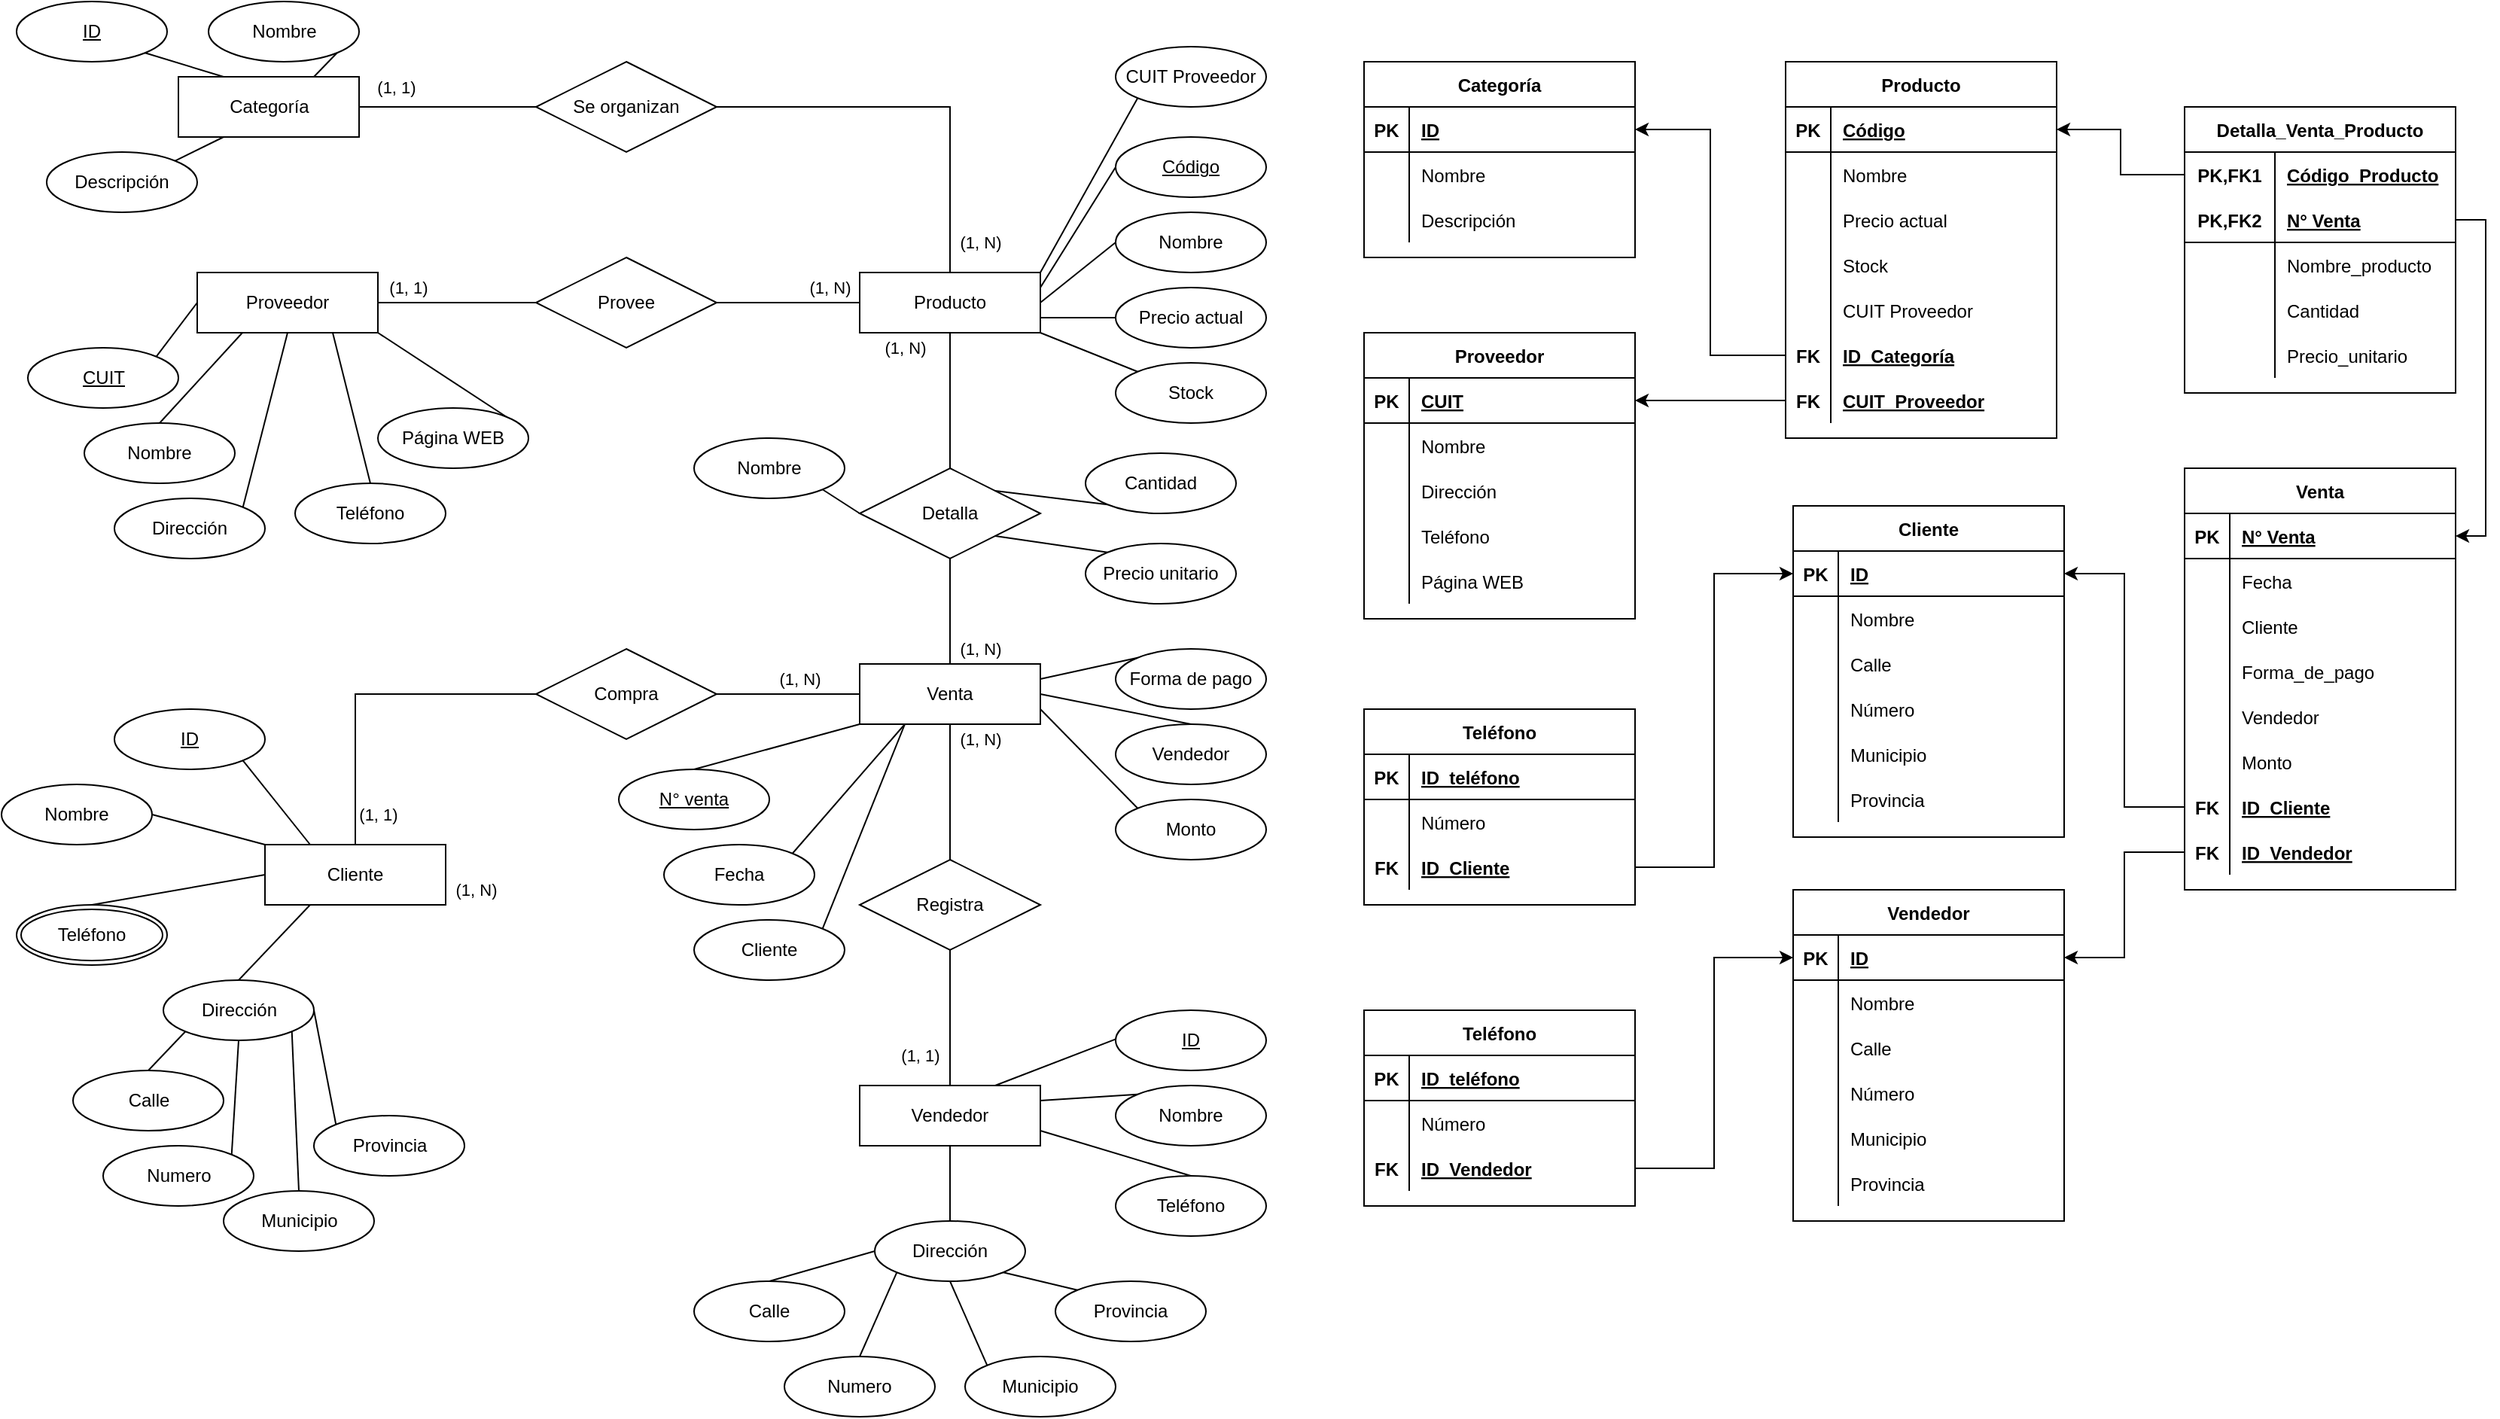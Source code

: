<mxfile version="14.8.0" type="google"><diagram id="R2lEEEUBdFMjLlhIrx00" name="Page-1"><mxGraphModel dx="2272" dy="762" grid="1" gridSize="10" guides="1" tooltips="1" connect="1" arrows="1" fold="1" page="1" pageScale="1" pageWidth="850" pageHeight="1100" math="0" shadow="0" extFonts="Permanent Marker^https://fonts.googleapis.com/css?family=Permanent+Marker"><root><mxCell id="0"/><mxCell id="1" parent="0"/><mxCell id="82kJ1Uyvs_uUtVlh05P1-6" value="Producto" style="whiteSpace=wrap;html=1;align=center;" parent="1" vertex="1"><mxGeometry x="-280" y="190" width="120" height="40" as="geometry"/></mxCell><mxCell id="82kJ1Uyvs_uUtVlh05P1-8" value="" style="endArrow=none;html=1;rounded=0;entryX=0;entryY=0.5;entryDx=0;entryDy=0;exitX=1;exitY=0.25;exitDx=0;exitDy=0;" parent="1" source="82kJ1Uyvs_uUtVlh05P1-6" target="82kJ1Uyvs_uUtVlh05P1-16" edge="1"><mxGeometry relative="1" as="geometry"><mxPoint x="-150" y="140" as="sourcePoint"/><mxPoint x="-115" y="180" as="targetPoint"/></mxGeometry></mxCell><mxCell id="82kJ1Uyvs_uUtVlh05P1-9" value="Nombre" style="ellipse;whiteSpace=wrap;html=1;align=center;" parent="1" vertex="1"><mxGeometry x="-110" y="150" width="100" height="40" as="geometry"/></mxCell><mxCell id="82kJ1Uyvs_uUtVlh05P1-10" value="Precio actual" style="ellipse;whiteSpace=wrap;html=1;align=center;" parent="1" vertex="1"><mxGeometry x="-110" y="200" width="100" height="40" as="geometry"/></mxCell><mxCell id="82kJ1Uyvs_uUtVlh05P1-11" value="Stock" style="ellipse;whiteSpace=wrap;html=1;align=center;" parent="1" vertex="1"><mxGeometry x="-110" y="250" width="100" height="40" as="geometry"/></mxCell><mxCell id="82kJ1Uyvs_uUtVlh05P1-12" value="" style="endArrow=none;html=1;rounded=0;exitX=1;exitY=0.5;exitDx=0;exitDy=0;entryX=0;entryY=0.5;entryDx=0;entryDy=0;" parent="1" source="82kJ1Uyvs_uUtVlh05P1-6" target="82kJ1Uyvs_uUtVlh05P1-9" edge="1"><mxGeometry relative="1" as="geometry"><mxPoint x="-275" y="260" as="sourcePoint"/><mxPoint x="-115" y="260" as="targetPoint"/></mxGeometry></mxCell><mxCell id="82kJ1Uyvs_uUtVlh05P1-14" value="" style="endArrow=none;html=1;rounded=0;entryX=0;entryY=0.5;entryDx=0;entryDy=0;exitX=1;exitY=0.75;exitDx=0;exitDy=0;" parent="1" source="82kJ1Uyvs_uUtVlh05P1-6" target="82kJ1Uyvs_uUtVlh05P1-10" edge="1"><mxGeometry relative="1" as="geometry"><mxPoint x="-160" y="140" as="sourcePoint"/><mxPoint x="-15" y="420" as="targetPoint"/></mxGeometry></mxCell><mxCell id="82kJ1Uyvs_uUtVlh05P1-15" value="" style="endArrow=none;html=1;rounded=0;entryX=0;entryY=0;entryDx=0;entryDy=0;exitX=1;exitY=1;exitDx=0;exitDy=0;" parent="1" source="82kJ1Uyvs_uUtVlh05P1-6" target="82kJ1Uyvs_uUtVlh05P1-11" edge="1"><mxGeometry relative="1" as="geometry"><mxPoint x="-285" y="250" as="sourcePoint"/><mxPoint x="-15" y="420" as="targetPoint"/></mxGeometry></mxCell><mxCell id="82kJ1Uyvs_uUtVlh05P1-16" value="Código" style="ellipse;whiteSpace=wrap;html=1;align=center;fontStyle=4;" parent="1" vertex="1"><mxGeometry x="-110" y="100" width="100" height="40" as="geometry"/></mxCell><mxCell id="82kJ1Uyvs_uUtVlh05P1-17" value="Proveedor" style="whiteSpace=wrap;html=1;align=center;" parent="1" vertex="1"><mxGeometry x="-720" y="190" width="120" height="40" as="geometry"/></mxCell><mxCell id="82kJ1Uyvs_uUtVlh05P1-19" value="Vendedor" style="whiteSpace=wrap;html=1;align=center;" parent="1" vertex="1"><mxGeometry x="-280" y="730" width="120" height="40" as="geometry"/></mxCell><mxCell id="82kJ1Uyvs_uUtVlh05P1-21" value="" style="endArrow=none;html=1;rounded=0;exitX=0;exitY=0.5;exitDx=0;exitDy=0;entryX=1;entryY=0;entryDx=0;entryDy=0;" parent="1" source="82kJ1Uyvs_uUtVlh05P1-17" target="82kJ1Uyvs_uUtVlh05P1-28" edge="1"><mxGeometry relative="1" as="geometry"><mxPoint x="-590" y="350" as="sourcePoint"/><mxPoint x="-500" y="350" as="targetPoint"/></mxGeometry></mxCell><mxCell id="82kJ1Uyvs_uUtVlh05P1-22" value="Nombre" style="ellipse;whiteSpace=wrap;html=1;align=center;" parent="1" vertex="1"><mxGeometry x="-795" y="290" width="100" height="40" as="geometry"/></mxCell><mxCell id="82kJ1Uyvs_uUtVlh05P1-23" value="Teléfono" style="ellipse;whiteSpace=wrap;html=1;align=center;" parent="1" vertex="1"><mxGeometry x="-655" y="330" width="100" height="40" as="geometry"/></mxCell><mxCell id="82kJ1Uyvs_uUtVlh05P1-24" value="Dirección" style="ellipse;whiteSpace=wrap;html=1;align=center;" parent="1" vertex="1"><mxGeometry x="-775" y="340" width="100" height="40" as="geometry"/></mxCell><mxCell id="82kJ1Uyvs_uUtVlh05P1-25" value="" style="endArrow=none;html=1;rounded=0;exitX=0.25;exitY=1;exitDx=0;exitDy=0;entryX=0.5;entryY=0;entryDx=0;entryDy=0;" parent="1" target="82kJ1Uyvs_uUtVlh05P1-22" edge="1" source="82kJ1Uyvs_uUtVlh05P1-17"><mxGeometry relative="1" as="geometry"><mxPoint x="-615" y="340" as="sourcePoint"/><mxPoint x="-495" y="400" as="targetPoint"/></mxGeometry></mxCell><mxCell id="82kJ1Uyvs_uUtVlh05P1-26" value="" style="endArrow=none;html=1;rounded=0;entryX=0.5;entryY=0;entryDx=0;entryDy=0;exitX=0.75;exitY=1;exitDx=0;exitDy=0;" parent="1" target="82kJ1Uyvs_uUtVlh05P1-23" edge="1" source="82kJ1Uyvs_uUtVlh05P1-17"><mxGeometry relative="1" as="geometry"><mxPoint x="-645" y="340" as="sourcePoint"/><mxPoint x="-395" y="560" as="targetPoint"/></mxGeometry></mxCell><mxCell id="82kJ1Uyvs_uUtVlh05P1-27" value="" style="endArrow=none;html=1;rounded=0;entryX=1;entryY=0;entryDx=0;entryDy=0;exitX=0.5;exitY=1;exitDx=0;exitDy=0;" parent="1" target="82kJ1Uyvs_uUtVlh05P1-24" edge="1" source="82kJ1Uyvs_uUtVlh05P1-17"><mxGeometry relative="1" as="geometry"><mxPoint x="-675" y="340" as="sourcePoint"/><mxPoint x="-395" y="560" as="targetPoint"/></mxGeometry></mxCell><mxCell id="82kJ1Uyvs_uUtVlh05P1-28" value="CUIT" style="ellipse;whiteSpace=wrap;html=1;align=center;fontStyle=4;" parent="1" vertex="1"><mxGeometry x="-832.5" y="240" width="100" height="40" as="geometry"/></mxCell><mxCell id="82kJ1Uyvs_uUtVlh05P1-29" value="Página WEB" style="ellipse;whiteSpace=wrap;html=1;align=center;" parent="1" vertex="1"><mxGeometry x="-600" y="280" width="100" height="40" as="geometry"/></mxCell><mxCell id="82kJ1Uyvs_uUtVlh05P1-30" value="" style="endArrow=none;html=1;rounded=0;entryX=1;entryY=0;entryDx=0;entryDy=0;exitX=1;exitY=1;exitDx=0;exitDy=0;" parent="1" source="82kJ1Uyvs_uUtVlh05P1-17" target="82kJ1Uyvs_uUtVlh05P1-29" edge="1"><mxGeometry relative="1" as="geometry"><mxPoint x="-680" y="450" as="sourcePoint"/><mxPoint x="-400" y="670" as="targetPoint"/></mxGeometry></mxCell><mxCell id="82kJ1Uyvs_uUtVlh05P1-31" value="Nombre" style="ellipse;whiteSpace=wrap;html=1;align=center;" parent="1" vertex="1"><mxGeometry x="-850" y="530" width="100" height="40" as="geometry"/></mxCell><mxCell id="82kJ1Uyvs_uUtVlh05P1-32" value="Dirección" style="ellipse;whiteSpace=wrap;html=1;align=center;" parent="1" vertex="1"><mxGeometry x="-742.5" y="660" width="100" height="40" as="geometry"/></mxCell><mxCell id="82kJ1Uyvs_uUtVlh05P1-34" value="" style="endArrow=none;html=1;rounded=0;exitX=0;exitY=0;exitDx=0;exitDy=0;entryX=1;entryY=0.5;entryDx=0;entryDy=0;" parent="1" target="82kJ1Uyvs_uUtVlh05P1-31" edge="1" source="82kJ1Uyvs_uUtVlh05P1-80"><mxGeometry relative="1" as="geometry"><mxPoint x="-605" y="780" as="sourcePoint"/><mxPoint x="-485" y="840" as="targetPoint"/></mxGeometry></mxCell><mxCell id="82kJ1Uyvs_uUtVlh05P1-35" value="" style="endArrow=none;html=1;rounded=0;exitX=0;exitY=0.5;exitDx=0;exitDy=0;entryX=0.5;entryY=0;entryDx=0;entryDy=0;" parent="1" target="XYfJCEdZxBunvmHv6W07-1" edge="1" source="82kJ1Uyvs_uUtVlh05P1-80"><mxGeometry relative="1" as="geometry"><mxPoint x="-635" y="780" as="sourcePoint"/><mxPoint x="-530" y="780" as="targetPoint"/></mxGeometry></mxCell><mxCell id="82kJ1Uyvs_uUtVlh05P1-36" value="" style="endArrow=none;html=1;rounded=0;exitX=0.25;exitY=1;exitDx=0;exitDy=0;entryX=0.5;entryY=0;entryDx=0;entryDy=0;" parent="1" target="82kJ1Uyvs_uUtVlh05P1-32" edge="1" source="82kJ1Uyvs_uUtVlh05P1-80"><mxGeometry relative="1" as="geometry"><mxPoint x="-665" y="780" as="sourcePoint"/><mxPoint x="-685" y="860" as="targetPoint"/></mxGeometry></mxCell><mxCell id="82kJ1Uyvs_uUtVlh05P1-41" value="Calle" style="ellipse;whiteSpace=wrap;html=1;align=center;" parent="1" vertex="1"><mxGeometry x="-802.5" y="720" width="100" height="40" as="geometry"/></mxCell><mxCell id="82kJ1Uyvs_uUtVlh05P1-42" value="" style="endArrow=none;html=1;rounded=0;entryX=0;entryY=1;entryDx=0;entryDy=0;exitX=0.5;exitY=0;exitDx=0;exitDy=0;" parent="1" source="82kJ1Uyvs_uUtVlh05P1-41" target="82kJ1Uyvs_uUtVlh05P1-32" edge="1"><mxGeometry relative="1" as="geometry"><mxPoint x="-882.5" y="640" as="sourcePoint"/><mxPoint x="-507.5" y="810" as="targetPoint"/></mxGeometry></mxCell><mxCell id="82kJ1Uyvs_uUtVlh05P1-43" value="Numero" style="ellipse;whiteSpace=wrap;html=1;align=center;" parent="1" vertex="1"><mxGeometry x="-782.5" y="770" width="100" height="40" as="geometry"/></mxCell><mxCell id="82kJ1Uyvs_uUtVlh05P1-44" value="" style="endArrow=none;html=1;rounded=0;entryX=0.5;entryY=1;entryDx=0;entryDy=0;exitX=1;exitY=0;exitDx=0;exitDy=0;" parent="1" source="82kJ1Uyvs_uUtVlh05P1-43" target="82kJ1Uyvs_uUtVlh05P1-32" edge="1"><mxGeometry relative="1" as="geometry"><mxPoint x="-797.14" y="685.86" as="sourcePoint"/><mxPoint x="-492.855" y="824.142" as="targetPoint"/></mxGeometry></mxCell><mxCell id="82kJ1Uyvs_uUtVlh05P1-45" value="Municipio" style="ellipse;whiteSpace=wrap;html=1;align=center;" parent="1" vertex="1"><mxGeometry x="-702.5" y="800" width="100" height="40" as="geometry"/></mxCell><mxCell id="82kJ1Uyvs_uUtVlh05P1-46" value="" style="endArrow=none;html=1;rounded=0;entryX=1;entryY=1;entryDx=0;entryDy=0;exitX=0.5;exitY=0;exitDx=0;exitDy=0;" parent="1" source="82kJ1Uyvs_uUtVlh05P1-45" target="82kJ1Uyvs_uUtVlh05P1-32" edge="1"><mxGeometry relative="1" as="geometry"><mxPoint x="-954.82" y="510" as="sourcePoint"/><mxPoint x="-790.175" y="634.142" as="targetPoint"/></mxGeometry></mxCell><mxCell id="82kJ1Uyvs_uUtVlh05P1-47" value="Provincia" style="ellipse;whiteSpace=wrap;html=1;align=center;" parent="1" vertex="1"><mxGeometry x="-642.5" y="750" width="100" height="40" as="geometry"/></mxCell><mxCell id="82kJ1Uyvs_uUtVlh05P1-48" value="" style="endArrow=none;html=1;rounded=0;entryX=1;entryY=0.5;entryDx=0;entryDy=0;exitX=0;exitY=0;exitDx=0;exitDy=0;" parent="1" source="82kJ1Uyvs_uUtVlh05P1-47" target="82kJ1Uyvs_uUtVlh05P1-32" edge="1"><mxGeometry relative="1" as="geometry"><mxPoint x="-877.5" y="625.86" as="sourcePoint"/><mxPoint x="-804.825" y="750.002" as="targetPoint"/></mxGeometry></mxCell><mxCell id="82kJ1Uyvs_uUtVlh05P1-49" value="CUIT Proveedor" style="ellipse;whiteSpace=wrap;html=1;align=center;" parent="1" vertex="1"><mxGeometry x="-110" y="40" width="100" height="40" as="geometry"/></mxCell><mxCell id="82kJ1Uyvs_uUtVlh05P1-50" value="" style="endArrow=none;html=1;rounded=0;entryX=0;entryY=1;entryDx=0;entryDy=0;exitX=1;exitY=0;exitDx=0;exitDy=0;" parent="1" source="82kJ1Uyvs_uUtVlh05P1-6" target="82kJ1Uyvs_uUtVlh05P1-49" edge="1"><mxGeometry relative="1" as="geometry"><mxPoint x="-190" y="90" as="sourcePoint"/><mxPoint x="-145" y="90" as="targetPoint"/></mxGeometry></mxCell><mxCell id="82kJ1Uyvs_uUtVlh05P1-53" value="Nombre" style="ellipse;whiteSpace=wrap;html=1;align=center;" parent="1" vertex="1"><mxGeometry x="-712.5" y="10" width="100" height="40" as="geometry"/></mxCell><mxCell id="82kJ1Uyvs_uUtVlh05P1-55" value="Descripción" style="ellipse;whiteSpace=wrap;html=1;align=center;" parent="1" vertex="1"><mxGeometry x="-820" y="110" width="100" height="40" as="geometry"/></mxCell><mxCell id="82kJ1Uyvs_uUtVlh05P1-56" value="&lt;u&gt;ID&lt;/u&gt;" style="ellipse;whiteSpace=wrap;html=1;align=center;" parent="1" vertex="1"><mxGeometry x="-840" y="10" width="100" height="40" as="geometry"/></mxCell><mxCell id="82kJ1Uyvs_uUtVlh05P1-57" value="" style="endArrow=none;html=1;rounded=0;exitX=0.25;exitY=1;exitDx=0;exitDy=0;entryX=1;entryY=0;entryDx=0;entryDy=0;" parent="1" source="O7B8UJ6Yxo9w--QoPM6f-1" target="82kJ1Uyvs_uUtVlh05P1-55" edge="1"><mxGeometry relative="1" as="geometry"><mxPoint x="-657.383" y="114.237" as="sourcePoint"/><mxPoint x="-582.5" y="140" as="targetPoint"/></mxGeometry></mxCell><mxCell id="82kJ1Uyvs_uUtVlh05P1-58" value="" style="endArrow=none;html=1;rounded=0;exitX=0.75;exitY=0;exitDx=0;exitDy=0;entryX=1;entryY=1;entryDx=0;entryDy=0;" parent="1" source="O7B8UJ6Yxo9w--QoPM6f-1" target="82kJ1Uyvs_uUtVlh05P1-53" edge="1"><mxGeometry relative="1" as="geometry"><mxPoint x="-727.617" y="114.237" as="sourcePoint"/><mxPoint x="-652.5" y="172.93" as="targetPoint"/></mxGeometry></mxCell><mxCell id="82kJ1Uyvs_uUtVlh05P1-59" value="" style="endArrow=none;html=1;rounded=0;exitX=0.25;exitY=0;exitDx=0;exitDy=0;entryX=1;entryY=1;entryDx=0;entryDy=0;" parent="1" source="O7B8UJ6Yxo9w--QoPM6f-1" target="82kJ1Uyvs_uUtVlh05P1-56" edge="1"><mxGeometry relative="1" as="geometry"><mxPoint x="-742.5" y="100" as="sourcePoint"/><mxPoint x="-717.86" y="140" as="targetPoint"/></mxGeometry></mxCell><mxCell id="82kJ1Uyvs_uUtVlh05P1-60" value="Nombre" style="ellipse;whiteSpace=wrap;html=1;align=center;" parent="1" vertex="1"><mxGeometry x="-110" y="730" width="100" height="40" as="geometry"/></mxCell><mxCell id="82kJ1Uyvs_uUtVlh05P1-61" value="Dirección" style="ellipse;whiteSpace=wrap;html=1;align=center;" parent="1" vertex="1"><mxGeometry x="-270" y="820" width="100" height="40" as="geometry"/></mxCell><mxCell id="82kJ1Uyvs_uUtVlh05P1-62" value="Teléfono" style="ellipse;whiteSpace=wrap;html=1;align=center;" parent="1" vertex="1"><mxGeometry x="-110" y="790" width="100" height="40" as="geometry"/></mxCell><mxCell id="82kJ1Uyvs_uUtVlh05P1-63" value="" style="endArrow=none;html=1;rounded=0;exitX=1;exitY=0.25;exitDx=0;exitDy=0;entryX=0;entryY=0;entryDx=0;entryDy=0;" parent="1" target="82kJ1Uyvs_uUtVlh05P1-60" edge="1" source="82kJ1Uyvs_uUtVlh05P1-19"><mxGeometry relative="1" as="geometry"><mxPoint x="-180" y="880" as="sourcePoint"/><mxPoint x="-60" y="940" as="targetPoint"/></mxGeometry></mxCell><mxCell id="82kJ1Uyvs_uUtVlh05P1-64" value="" style="endArrow=none;html=1;rounded=0;exitX=1;exitY=0.75;exitDx=0;exitDy=0;entryX=0.5;entryY=0;entryDx=0;entryDy=0;" parent="1" target="82kJ1Uyvs_uUtVlh05P1-62" edge="1" source="82kJ1Uyvs_uUtVlh05P1-19"><mxGeometry relative="1" as="geometry"><mxPoint x="-210" y="880" as="sourcePoint"/><mxPoint x="-250" y="910" as="targetPoint"/></mxGeometry></mxCell><mxCell id="82kJ1Uyvs_uUtVlh05P1-65" value="" style="endArrow=none;html=1;rounded=0;exitX=0.5;exitY=1;exitDx=0;exitDy=0;entryX=0.5;entryY=0;entryDx=0;entryDy=0;" parent="1" target="82kJ1Uyvs_uUtVlh05P1-61" edge="1" source="82kJ1Uyvs_uUtVlh05P1-19"><mxGeometry relative="1" as="geometry"><mxPoint x="-240" y="880" as="sourcePoint"/><mxPoint x="-150" y="810" as="targetPoint"/></mxGeometry></mxCell><mxCell id="82kJ1Uyvs_uUtVlh05P1-66" value="" style="endArrow=none;html=1;rounded=0;entryX=0.5;entryY=0;entryDx=0;entryDy=0;exitX=0.75;exitY=0;exitDx=0;exitDy=0;" parent="1" target="82kJ1Uyvs_uUtVlh05P1-67" edge="1" source="82kJ1Uyvs_uUtVlh05P1-19"><mxGeometry relative="1" as="geometry"><mxPoint x="-270" y="880" as="sourcePoint"/><mxPoint x="-320" y="920" as="targetPoint"/></mxGeometry></mxCell><mxCell id="82kJ1Uyvs_uUtVlh05P1-67" value="ID" style="ellipse;whiteSpace=wrap;html=1;align=center;fontStyle=4;" parent="1" vertex="1"><mxGeometry x="-110" y="680" width="100" height="40" as="geometry"/></mxCell><mxCell id="82kJ1Uyvs_uUtVlh05P1-69" value="Calle" style="ellipse;whiteSpace=wrap;html=1;align=center;" parent="1" vertex="1"><mxGeometry x="-390" y="860" width="100" height="40" as="geometry"/></mxCell><mxCell id="82kJ1Uyvs_uUtVlh05P1-70" value="" style="endArrow=none;html=1;rounded=0;exitX=0.5;exitY=0;exitDx=0;exitDy=0;entryX=0;entryY=0.5;entryDx=0;entryDy=0;" parent="1" source="82kJ1Uyvs_uUtVlh05P1-69" target="82kJ1Uyvs_uUtVlh05P1-61" edge="1"><mxGeometry relative="1" as="geometry"><mxPoint x="-440" y="880" as="sourcePoint"/><mxPoint x="-310" y="990" as="targetPoint"/></mxGeometry></mxCell><mxCell id="82kJ1Uyvs_uUtVlh05P1-71" value="Numero" style="ellipse;whiteSpace=wrap;html=1;align=center;" parent="1" vertex="1"><mxGeometry x="-330" y="910" width="100" height="40" as="geometry"/></mxCell><mxCell id="82kJ1Uyvs_uUtVlh05P1-72" value="" style="endArrow=none;html=1;rounded=0;entryX=0;entryY=1;entryDx=0;entryDy=0;exitX=0.5;exitY=0;exitDx=0;exitDy=0;" parent="1" target="82kJ1Uyvs_uUtVlh05P1-61" edge="1" source="82kJ1Uyvs_uUtVlh05P1-71"><mxGeometry relative="1" as="geometry"><mxPoint x="-280" y="1090" as="sourcePoint"/><mxPoint x="-275.355" y="1004.142" as="targetPoint"/></mxGeometry></mxCell><mxCell id="82kJ1Uyvs_uUtVlh05P1-73" value="Municipio" style="ellipse;whiteSpace=wrap;html=1;align=center;" parent="1" vertex="1"><mxGeometry x="-210.0" y="910" width="100" height="40" as="geometry"/></mxCell><mxCell id="82kJ1Uyvs_uUtVlh05P1-74" value="" style="endArrow=none;html=1;rounded=0;entryX=0.5;entryY=1;entryDx=0;entryDy=0;exitX=0;exitY=0;exitDx=0;exitDy=0;" parent="1" source="82kJ1Uyvs_uUtVlh05P1-73" target="82kJ1Uyvs_uUtVlh05P1-61" edge="1"><mxGeometry relative="1" as="geometry"><mxPoint x="-277.32" y="880" as="sourcePoint"/><mxPoint x="-240" y="1010" as="targetPoint"/></mxGeometry></mxCell><mxCell id="82kJ1Uyvs_uUtVlh05P1-75" value="" style="endArrow=none;html=1;rounded=0;entryX=1;entryY=1;entryDx=0;entryDy=0;exitX=0;exitY=0;exitDx=0;exitDy=0;" parent="1" target="82kJ1Uyvs_uUtVlh05P1-61" edge="1" source="82kJ1Uyvs_uUtVlh05P1-76"><mxGeometry relative="1" as="geometry"><mxPoint x="-100" y="1060" as="sourcePoint"/><mxPoint x="-204.645" y="1004.142" as="targetPoint"/></mxGeometry></mxCell><mxCell id="82kJ1Uyvs_uUtVlh05P1-76" value="Provincia" style="ellipse;whiteSpace=wrap;html=1;align=center;" parent="1" vertex="1"><mxGeometry x="-150" y="860" width="100" height="40" as="geometry"/></mxCell><mxCell id="82kJ1Uyvs_uUtVlh05P1-80" value="Cliente" style="whiteSpace=wrap;html=1;align=center;" parent="1" vertex="1"><mxGeometry x="-675" y="570" width="120" height="40" as="geometry"/></mxCell><mxCell id="82kJ1Uyvs_uUtVlh05P1-81" value="ID" style="ellipse;whiteSpace=wrap;html=1;align=center;fontStyle=4;" parent="1" vertex="1"><mxGeometry x="-775" y="480" width="100" height="40" as="geometry"/></mxCell><mxCell id="82kJ1Uyvs_uUtVlh05P1-82" value="" style="endArrow=none;html=1;rounded=0;entryX=1;entryY=1;entryDx=0;entryDy=0;exitX=0.25;exitY=0;exitDx=0;exitDy=0;" parent="1" edge="1" target="82kJ1Uyvs_uUtVlh05P1-81" source="82kJ1Uyvs_uUtVlh05P1-80"><mxGeometry relative="1" as="geometry"><mxPoint x="-695" y="780" as="sourcePoint"/><mxPoint x="-745" y="820" as="targetPoint"/></mxGeometry></mxCell><mxCell id="82kJ1Uyvs_uUtVlh05P1-85" value="Vendedor" style="ellipse;whiteSpace=wrap;html=1;align=center;" parent="1" vertex="1"><mxGeometry x="-110" y="490" width="100" height="40" as="geometry"/></mxCell><mxCell id="82kJ1Uyvs_uUtVlh05P1-86" value="Cliente" style="ellipse;whiteSpace=wrap;html=1;align=center;" parent="1" vertex="1"><mxGeometry x="-390" y="620" width="100" height="40" as="geometry"/></mxCell><mxCell id="82kJ1Uyvs_uUtVlh05P1-87" value="" style="endArrow=none;html=1;rounded=0;exitX=1;exitY=0.5;exitDx=0;exitDy=0;entryX=0.5;entryY=0;entryDx=0;entryDy=0;" parent="1" target="82kJ1Uyvs_uUtVlh05P1-85" edge="1" source="82kJ1Uyvs_uUtVlh05P1-89"><mxGeometry relative="1" as="geometry"><mxPoint x="-160" y="520" as="sourcePoint"/><mxPoint x="-40" y="580" as="targetPoint"/></mxGeometry></mxCell><mxCell id="82kJ1Uyvs_uUtVlh05P1-88" value="" style="endArrow=none;html=1;rounded=0;exitX=0.25;exitY=1;exitDx=0;exitDy=0;entryX=1;entryY=0;entryDx=0;entryDy=0;" parent="1" target="82kJ1Uyvs_uUtVlh05P1-86" edge="1" source="82kJ1Uyvs_uUtVlh05P1-89"><mxGeometry relative="1" as="geometry"><mxPoint x="-220" y="520" as="sourcePoint"/><mxPoint x="-240" y="600" as="targetPoint"/></mxGeometry></mxCell><mxCell id="82kJ1Uyvs_uUtVlh05P1-89" value="Venta" style="whiteSpace=wrap;html=1;align=center;" parent="1" vertex="1"><mxGeometry x="-280" y="450" width="120" height="40" as="geometry"/></mxCell><mxCell id="82kJ1Uyvs_uUtVlh05P1-90" value="N° venta" style="ellipse;whiteSpace=wrap;html=1;align=center;fontStyle=4;" parent="1" vertex="1"><mxGeometry x="-440" y="520" width="100" height="40" as="geometry"/></mxCell><mxCell id="82kJ1Uyvs_uUtVlh05P1-91" value="" style="endArrow=none;html=1;rounded=0;entryX=0.5;entryY=0;entryDx=0;entryDy=0;exitX=0;exitY=1;exitDx=0;exitDy=0;" parent="1" target="82kJ1Uyvs_uUtVlh05P1-90" edge="1" source="82kJ1Uyvs_uUtVlh05P1-89"><mxGeometry relative="1" as="geometry"><mxPoint x="-250" y="520" as="sourcePoint"/><mxPoint x="-300" y="560" as="targetPoint"/></mxGeometry></mxCell><mxCell id="82kJ1Uyvs_uUtVlh05P1-92" value="Monto" style="ellipse;whiteSpace=wrap;html=1;align=center;" parent="1" vertex="1"><mxGeometry x="-110" y="540" width="100" height="40" as="geometry"/></mxCell><mxCell id="82kJ1Uyvs_uUtVlh05P1-93" value="" style="endArrow=none;html=1;rounded=0;entryX=0;entryY=0;entryDx=0;entryDy=0;exitX=1;exitY=0.75;exitDx=0;exitDy=0;" parent="1" target="82kJ1Uyvs_uUtVlh05P1-92" edge="1" source="82kJ1Uyvs_uUtVlh05P1-89"><mxGeometry relative="1" as="geometry"><mxPoint x="-140" y="500" as="sourcePoint"/><mxPoint x="-230" y="550" as="targetPoint"/></mxGeometry></mxCell><mxCell id="82kJ1Uyvs_uUtVlh05P1-94" value="Forma de pago" style="ellipse;whiteSpace=wrap;html=1;align=center;" parent="1" vertex="1"><mxGeometry x="-110" y="440" width="100" height="40" as="geometry"/></mxCell><mxCell id="82kJ1Uyvs_uUtVlh05P1-95" value="" style="endArrow=none;html=1;rounded=0;exitX=1;exitY=0.25;exitDx=0;exitDy=0;entryX=0;entryY=0;entryDx=0;entryDy=0;" parent="1" source="82kJ1Uyvs_uUtVlh05P1-89" target="82kJ1Uyvs_uUtVlh05P1-94" edge="1"><mxGeometry relative="1" as="geometry"><mxPoint x="-120" y="520" as="sourcePoint"/><mxPoint y="580" as="targetPoint"/></mxGeometry></mxCell><mxCell id="82kJ1Uyvs_uUtVlh05P1-96" value="Fecha" style="ellipse;whiteSpace=wrap;html=1;align=center;" parent="1" vertex="1"><mxGeometry x="-410" y="570" width="100" height="40" as="geometry"/></mxCell><mxCell id="82kJ1Uyvs_uUtVlh05P1-97" value="" style="endArrow=none;html=1;rounded=0;exitX=0.25;exitY=1;exitDx=0;exitDy=0;entryX=1;entryY=0;entryDx=0;entryDy=0;" parent="1" source="82kJ1Uyvs_uUtVlh05P1-89" target="82kJ1Uyvs_uUtVlh05P1-96" edge="1"><mxGeometry relative="1" as="geometry"><mxPoint x="-460" y="510" as="sourcePoint"/><mxPoint x="-340" y="570" as="targetPoint"/></mxGeometry></mxCell><mxCell id="O7B8UJ6Yxo9w--QoPM6f-1" value="Categoría" style="whiteSpace=wrap;html=1;align=center;" parent="1" vertex="1"><mxGeometry x="-732.5" y="60" width="120" height="40" as="geometry"/></mxCell><mxCell id="O7B8UJ6Yxo9w--QoPM6f-3" value="Se organizan" style="shape=rhombus;perimeter=rhombusPerimeter;whiteSpace=wrap;html=1;align=center;" parent="1" vertex="1"><mxGeometry x="-495" y="50" width="120" height="60" as="geometry"/></mxCell><mxCell id="O7B8UJ6Yxo9w--QoPM6f-5" value="" style="endArrow=none;html=1;rounded=0;exitX=0;exitY=0.5;exitDx=0;exitDy=0;entryX=1;entryY=0.5;entryDx=0;entryDy=0;" parent="1" source="O7B8UJ6Yxo9w--QoPM6f-3" target="O7B8UJ6Yxo9w--QoPM6f-1" edge="1"><mxGeometry relative="1" as="geometry"><mxPoint x="-617.5" y="135" as="sourcePoint"/><mxPoint x="-697.5" y="115" as="targetPoint"/><Array as="points"/></mxGeometry></mxCell><mxCell id="O7B8UJ6Yxo9w--QoPM6f-7" value="" style="endArrow=none;html=1;rounded=0;exitX=0;exitY=0.5;exitDx=0;exitDy=0;entryX=1;entryY=0.5;entryDx=0;entryDy=0;" parent="1" source="82kJ1Uyvs_uUtVlh05P1-6" target="O7B8UJ6Yxo9w--QoPM6f-8" edge="1"><mxGeometry relative="1" as="geometry"><mxPoint x="-395" y="340" as="sourcePoint"/><mxPoint x="-470" y="300" as="targetPoint"/><Array as="points"><mxPoint x="-360" y="210"/></Array></mxGeometry></mxCell><mxCell id="XYfJCEdZxBunvmHv6W07-2" value="(1, N)" style="edgeLabel;html=1;align=center;verticalAlign=middle;resizable=0;points=[];" vertex="1" connectable="0" parent="O7B8UJ6Yxo9w--QoPM6f-7"><mxGeometry x="-0.572" relative="1" as="geometry"><mxPoint y="-10" as="offset"/></mxGeometry></mxCell><mxCell id="O7B8UJ6Yxo9w--QoPM6f-8" value="Provee" style="shape=rhombus;perimeter=rhombusPerimeter;whiteSpace=wrap;html=1;align=center;" parent="1" vertex="1"><mxGeometry x="-495" y="180" width="120" height="60" as="geometry"/></mxCell><mxCell id="O7B8UJ6Yxo9w--QoPM6f-9" value="" style="endArrow=none;html=1;rounded=0;exitX=0;exitY=0.5;exitDx=0;exitDy=0;entryX=1;entryY=0.5;entryDx=0;entryDy=0;" parent="1" source="O7B8UJ6Yxo9w--QoPM6f-8" target="82kJ1Uyvs_uUtVlh05P1-17" edge="1"><mxGeometry relative="1" as="geometry"><mxPoint x="-480" y="365" as="sourcePoint"/><mxPoint x="-560" y="330" as="targetPoint"/><Array as="points"/></mxGeometry></mxCell><mxCell id="XYfJCEdZxBunvmHv6W07-3" value="(1, 1)" style="edgeLabel;html=1;align=center;verticalAlign=middle;resizable=0;points=[];" vertex="1" connectable="0" parent="O7B8UJ6Yxo9w--QoPM6f-9"><mxGeometry x="0.319" y="-3" relative="1" as="geometry"><mxPoint x="-16" y="-7" as="offset"/></mxGeometry></mxCell><mxCell id="O7B8UJ6Yxo9w--QoPM6f-12" value="" style="endArrow=none;html=1;rounded=0;exitX=1;exitY=0.5;exitDx=0;exitDy=0;entryX=0.5;entryY=0;entryDx=0;entryDy=0;" parent="1" source="O7B8UJ6Yxo9w--QoPM6f-3" target="82kJ1Uyvs_uUtVlh05P1-6" edge="1"><mxGeometry relative="1" as="geometry"><mxPoint x="-240" y="430" as="sourcePoint"/><mxPoint x="-80" y="430" as="targetPoint"/><Array as="points"><mxPoint x="-360" y="80"/><mxPoint x="-290" y="80"/><mxPoint x="-220" y="80"/></Array></mxGeometry></mxCell><mxCell id="O7B8UJ6Yxo9w--QoPM6f-13" value="Detalla" style="shape=rhombus;perimeter=rhombusPerimeter;whiteSpace=wrap;html=1;align=center;" parent="1" vertex="1"><mxGeometry x="-280" y="320" width="120" height="60" as="geometry"/></mxCell><mxCell id="O7B8UJ6Yxo9w--QoPM6f-14" value="" style="endArrow=none;html=1;rounded=0;exitX=0.5;exitY=0;exitDx=0;exitDy=0;entryX=0.5;entryY=1;entryDx=0;entryDy=0;" parent="1" source="O7B8UJ6Yxo9w--QoPM6f-13" target="82kJ1Uyvs_uUtVlh05P1-6" edge="1"><mxGeometry relative="1" as="geometry"><mxPoint x="-190" y="365" as="sourcePoint"/><mxPoint x="-270" y="330" as="targetPoint"/><Array as="points"/></mxGeometry></mxCell><mxCell id="O7B8UJ6Yxo9w--QoPM6f-15" value="" style="endArrow=none;html=1;rounded=0;exitX=0.5;exitY=1;exitDx=0;exitDy=0;entryX=0.5;entryY=0;entryDx=0;entryDy=0;" parent="1" source="O7B8UJ6Yxo9w--QoPM6f-13" target="82kJ1Uyvs_uUtVlh05P1-89" edge="1"><mxGeometry relative="1" as="geometry"><mxPoint x="-85" y="720" as="sourcePoint"/><mxPoint x="-80" y="530" as="targetPoint"/></mxGeometry></mxCell><mxCell id="O7B8UJ6Yxo9w--QoPM6f-16" value="Nombre" style="ellipse;whiteSpace=wrap;html=1;align=center;" parent="1" vertex="1"><mxGeometry x="-390" y="300" width="100" height="40" as="geometry"/></mxCell><mxCell id="O7B8UJ6Yxo9w--QoPM6f-17" value="" style="endArrow=none;html=1;rounded=0;entryX=1;entryY=1;entryDx=0;entryDy=0;exitX=0;exitY=0.5;exitDx=0;exitDy=0;" parent="1" source="O7B8UJ6Yxo9w--QoPM6f-13" target="O7B8UJ6Yxo9w--QoPM6f-16" edge="1"><mxGeometry relative="1" as="geometry"><mxPoint x="-310" y="430" as="sourcePoint"/><mxPoint x="-360" y="390" as="targetPoint"/></mxGeometry></mxCell><mxCell id="O7B8UJ6Yxo9w--QoPM6f-18" value="Compra" style="shape=rhombus;perimeter=rhombusPerimeter;whiteSpace=wrap;html=1;align=center;" parent="1" vertex="1"><mxGeometry x="-495" y="440" width="120" height="60" as="geometry"/></mxCell><mxCell id="O7B8UJ6Yxo9w--QoPM6f-19" value="" style="endArrow=none;html=1;rounded=0;exitX=1;exitY=0.5;exitDx=0;exitDy=0;entryX=0;entryY=0.5;entryDx=0;entryDy=0;" parent="1" source="O7B8UJ6Yxo9w--QoPM6f-18" target="82kJ1Uyvs_uUtVlh05P1-89" edge="1"><mxGeometry relative="1" as="geometry"><mxPoint x="-485" y="585" as="sourcePoint"/><mxPoint x="-420" y="560" as="targetPoint"/><Array as="points"/></mxGeometry></mxCell><mxCell id="O7B8UJ6Yxo9w--QoPM6f-20" value="" style="endArrow=none;html=1;rounded=0;exitX=0;exitY=0.5;exitDx=0;exitDy=0;entryX=0.5;entryY=0;entryDx=0;entryDy=0;" parent="1" source="O7B8UJ6Yxo9w--QoPM6f-18" target="82kJ1Uyvs_uUtVlh05P1-80" edge="1"><mxGeometry relative="1" as="geometry"><mxPoint x="-380" y="940" as="sourcePoint"/><mxPoint x="-495" y="780" as="targetPoint"/><Array as="points"><mxPoint x="-615" y="470"/></Array></mxGeometry></mxCell><mxCell id="XYfJCEdZxBunvmHv6W07-1" value="Teléfono" style="ellipse;shape=doubleEllipse;margin=3;whiteSpace=wrap;html=1;align=center;" vertex="1" parent="1"><mxGeometry x="-840" y="610" width="100" height="40" as="geometry"/></mxCell><mxCell id="XYfJCEdZxBunvmHv6W07-4" value="(1, 1)" style="edgeLabel;html=1;align=center;verticalAlign=middle;resizable=0;points=[];" vertex="1" connectable="0" parent="1"><mxGeometry x="-584.999" y="69.997" as="geometry"><mxPoint x="-3" y="-3" as="offset"/></mxGeometry></mxCell><mxCell id="XYfJCEdZxBunvmHv6W07-5" value="(1, N)" style="edgeLabel;html=1;align=center;verticalAlign=middle;resizable=0;points=[];" vertex="1" connectable="0" parent="1"><mxGeometry x="-199.996" y="170.002" as="geometry"/></mxCell><mxCell id="XYfJCEdZxBunvmHv6W07-6" value="Precio unitario" style="ellipse;whiteSpace=wrap;html=1;align=center;" vertex="1" parent="1"><mxGeometry x="-130" y="370" width="100" height="40" as="geometry"/></mxCell><mxCell id="XYfJCEdZxBunvmHv6W07-7" value="" style="endArrow=none;html=1;rounded=0;exitX=0;exitY=0;exitDx=0;exitDy=0;entryX=1;entryY=1;entryDx=0;entryDy=0;" edge="1" parent="1" source="XYfJCEdZxBunvmHv6W07-6" target="O7B8UJ6Yxo9w--QoPM6f-13"><mxGeometry relative="1" as="geometry"><mxPoint x="-270" y="410" as="sourcePoint"/><mxPoint x="-125" y="360" as="targetPoint"/></mxGeometry></mxCell><mxCell id="XYfJCEdZxBunvmHv6W07-8" value="Cantidad" style="ellipse;whiteSpace=wrap;html=1;align=center;" vertex="1" parent="1"><mxGeometry x="-130" y="310" width="100" height="40" as="geometry"/></mxCell><mxCell id="XYfJCEdZxBunvmHv6W07-9" value="" style="endArrow=none;html=1;rounded=0;exitX=1;exitY=0;exitDx=0;exitDy=0;entryX=0;entryY=1;entryDx=0;entryDy=0;" edge="1" parent="1" target="XYfJCEdZxBunvmHv6W07-8" source="O7B8UJ6Yxo9w--QoPM6f-13"><mxGeometry relative="1" as="geometry"><mxPoint x="-230" y="385" as="sourcePoint"/><mxPoint x="-395" y="380" as="targetPoint"/></mxGeometry></mxCell><mxCell id="XYfJCEdZxBunvmHv6W07-10" value="(1, N)" style="edgeLabel;html=1;align=center;verticalAlign=middle;resizable=0;points=[];" vertex="1" connectable="0" parent="1"><mxGeometry x="-319.996" y="460.002" as="geometry"/></mxCell><mxCell id="XYfJCEdZxBunvmHv6W07-11" value="(1, 1)" style="edgeLabel;html=1;align=center;verticalAlign=middle;resizable=0;points=[];" vertex="1" connectable="0" parent="1"><mxGeometry x="-599.999" y="549.997" as="geometry"/></mxCell><mxCell id="XYfJCEdZxBunvmHv6W07-12" value="(1, N)" style="edgeLabel;html=1;align=center;verticalAlign=middle;resizable=0;points=[];" vertex="1" connectable="0" parent="1"><mxGeometry x="-249.996" y="240.002" as="geometry"/></mxCell><mxCell id="XYfJCEdZxBunvmHv6W07-13" value="(1, N)" style="edgeLabel;html=1;align=center;verticalAlign=middle;resizable=0;points=[];" vertex="1" connectable="0" parent="1"><mxGeometry x="-199.996" y="440.002" as="geometry"/></mxCell><mxCell id="XYfJCEdZxBunvmHv6W07-14" value="Registra" style="shape=rhombus;perimeter=rhombusPerimeter;whiteSpace=wrap;html=1;align=center;" vertex="1" parent="1"><mxGeometry x="-280" y="580" width="120" height="60" as="geometry"/></mxCell><mxCell id="XYfJCEdZxBunvmHv6W07-15" value="" style="endArrow=none;html=1;rounded=0;exitX=0.5;exitY=1;exitDx=0;exitDy=0;entryX=0.5;entryY=0;entryDx=0;entryDy=0;" edge="1" parent="1" source="XYfJCEdZxBunvmHv6W07-14" target="82kJ1Uyvs_uUtVlh05P1-19"><mxGeometry relative="1" as="geometry"><mxPoint x="-410" y="725" as="sourcePoint"/><mxPoint x="-185" y="720" as="targetPoint"/><Array as="points"/></mxGeometry></mxCell><mxCell id="XYfJCEdZxBunvmHv6W07-16" value="" style="endArrow=none;html=1;rounded=0;exitX=0.5;exitY=0;exitDx=0;exitDy=0;entryX=0.5;entryY=1;entryDx=0;entryDy=0;" edge="1" parent="1" source="XYfJCEdZxBunvmHv6W07-14" target="82kJ1Uyvs_uUtVlh05P1-89"><mxGeometry relative="1" as="geometry"><mxPoint x="-305" y="1080" as="sourcePoint"/><mxPoint x="-580" y="880" as="targetPoint"/><Array as="points"><mxPoint x="-220" y="560"/></Array></mxGeometry></mxCell><mxCell id="XYfJCEdZxBunvmHv6W07-17" value="(1, N)" style="edgeLabel;html=1;align=center;verticalAlign=middle;resizable=0;points=[];" vertex="1" connectable="0" parent="1"><mxGeometry x="-534.996" y="600.002" as="geometry"/></mxCell><mxCell id="XYfJCEdZxBunvmHv6W07-18" value="(1, N)" style="edgeLabel;html=1;align=center;verticalAlign=middle;resizable=0;points=[];" vertex="1" connectable="0" parent="1"><mxGeometry x="-199.996" y="500.002" as="geometry"/></mxCell><mxCell id="XYfJCEdZxBunvmHv6W07-21" value="(1, 1)" style="edgeLabel;html=1;align=center;verticalAlign=middle;resizable=0;points=[];" vertex="1" connectable="0" parent="1"><mxGeometry x="-239.999" y="709.997" as="geometry"/></mxCell><mxCell id="XYfJCEdZxBunvmHv6W07-22" value="Categoría" style="shape=table;startSize=30;container=1;collapsible=1;childLayout=tableLayout;fixedRows=1;rowLines=0;fontStyle=1;align=center;resizeLast=1;" vertex="1" parent="1"><mxGeometry x="55" y="50" width="180" height="130" as="geometry"/></mxCell><mxCell id="XYfJCEdZxBunvmHv6W07-23" value="" style="shape=partialRectangle;collapsible=0;dropTarget=0;pointerEvents=0;fillColor=none;top=0;left=0;bottom=1;right=0;points=[[0,0.5],[1,0.5]];portConstraint=eastwest;" vertex="1" parent="XYfJCEdZxBunvmHv6W07-22"><mxGeometry y="30" width="180" height="30" as="geometry"/></mxCell><mxCell id="XYfJCEdZxBunvmHv6W07-24" value="PK" style="shape=partialRectangle;connectable=0;fillColor=none;top=0;left=0;bottom=0;right=0;fontStyle=1;overflow=hidden;" vertex="1" parent="XYfJCEdZxBunvmHv6W07-23"><mxGeometry width="30" height="30" as="geometry"/></mxCell><mxCell id="XYfJCEdZxBunvmHv6W07-25" value="ID" style="shape=partialRectangle;connectable=0;fillColor=none;top=0;left=0;bottom=0;right=0;align=left;spacingLeft=6;fontStyle=5;overflow=hidden;" vertex="1" parent="XYfJCEdZxBunvmHv6W07-23"><mxGeometry x="30" width="150" height="30" as="geometry"/></mxCell><mxCell id="XYfJCEdZxBunvmHv6W07-26" value="" style="shape=partialRectangle;collapsible=0;dropTarget=0;pointerEvents=0;fillColor=none;top=0;left=0;bottom=0;right=0;points=[[0,0.5],[1,0.5]];portConstraint=eastwest;" vertex="1" parent="XYfJCEdZxBunvmHv6W07-22"><mxGeometry y="60" width="180" height="30" as="geometry"/></mxCell><mxCell id="XYfJCEdZxBunvmHv6W07-27" value="" style="shape=partialRectangle;connectable=0;fillColor=none;top=0;left=0;bottom=0;right=0;editable=1;overflow=hidden;" vertex="1" parent="XYfJCEdZxBunvmHv6W07-26"><mxGeometry width="30" height="30" as="geometry"/></mxCell><mxCell id="XYfJCEdZxBunvmHv6W07-28" value="Nombre" style="shape=partialRectangle;connectable=0;fillColor=none;top=0;left=0;bottom=0;right=0;align=left;spacingLeft=6;overflow=hidden;" vertex="1" parent="XYfJCEdZxBunvmHv6W07-26"><mxGeometry x="30" width="150" height="30" as="geometry"/></mxCell><mxCell id="XYfJCEdZxBunvmHv6W07-29" value="" style="shape=partialRectangle;collapsible=0;dropTarget=0;pointerEvents=0;fillColor=none;top=0;left=0;bottom=0;right=0;points=[[0,0.5],[1,0.5]];portConstraint=eastwest;" vertex="1" parent="XYfJCEdZxBunvmHv6W07-22"><mxGeometry y="90" width="180" height="30" as="geometry"/></mxCell><mxCell id="XYfJCEdZxBunvmHv6W07-30" value="" style="shape=partialRectangle;connectable=0;fillColor=none;top=0;left=0;bottom=0;right=0;editable=1;overflow=hidden;" vertex="1" parent="XYfJCEdZxBunvmHv6W07-29"><mxGeometry width="30" height="30" as="geometry"/></mxCell><mxCell id="XYfJCEdZxBunvmHv6W07-31" value="Descripción" style="shape=partialRectangle;connectable=0;fillColor=none;top=0;left=0;bottom=0;right=0;align=left;spacingLeft=6;overflow=hidden;" vertex="1" parent="XYfJCEdZxBunvmHv6W07-29"><mxGeometry x="30" width="150" height="30" as="geometry"/></mxCell><mxCell id="XYfJCEdZxBunvmHv6W07-35" value="Producto" style="shape=table;startSize=30;container=1;collapsible=1;childLayout=tableLayout;fixedRows=1;rowLines=0;fontStyle=1;align=center;resizeLast=1;" vertex="1" parent="1"><mxGeometry x="335" y="50" width="180" height="250" as="geometry"/></mxCell><mxCell id="XYfJCEdZxBunvmHv6W07-36" value="" style="shape=partialRectangle;collapsible=0;dropTarget=0;pointerEvents=0;fillColor=none;top=0;left=0;bottom=1;right=0;points=[[0,0.5],[1,0.5]];portConstraint=eastwest;" vertex="1" parent="XYfJCEdZxBunvmHv6W07-35"><mxGeometry y="30" width="180" height="30" as="geometry"/></mxCell><mxCell id="XYfJCEdZxBunvmHv6W07-37" value="PK" style="shape=partialRectangle;connectable=0;fillColor=none;top=0;left=0;bottom=0;right=0;fontStyle=1;overflow=hidden;" vertex="1" parent="XYfJCEdZxBunvmHv6W07-36"><mxGeometry width="30" height="30" as="geometry"/></mxCell><mxCell id="XYfJCEdZxBunvmHv6W07-38" value="Código" style="shape=partialRectangle;connectable=0;fillColor=none;top=0;left=0;bottom=0;right=0;align=left;spacingLeft=6;fontStyle=5;overflow=hidden;" vertex="1" parent="XYfJCEdZxBunvmHv6W07-36"><mxGeometry x="30" width="150" height="30" as="geometry"/></mxCell><mxCell id="XYfJCEdZxBunvmHv6W07-39" value="" style="shape=partialRectangle;collapsible=0;dropTarget=0;pointerEvents=0;fillColor=none;top=0;left=0;bottom=0;right=0;points=[[0,0.5],[1,0.5]];portConstraint=eastwest;" vertex="1" parent="XYfJCEdZxBunvmHv6W07-35"><mxGeometry y="60" width="180" height="30" as="geometry"/></mxCell><mxCell id="XYfJCEdZxBunvmHv6W07-40" value="" style="shape=partialRectangle;connectable=0;fillColor=none;top=0;left=0;bottom=0;right=0;editable=1;overflow=hidden;" vertex="1" parent="XYfJCEdZxBunvmHv6W07-39"><mxGeometry width="30" height="30" as="geometry"/></mxCell><mxCell id="XYfJCEdZxBunvmHv6W07-41" value="Nombre" style="shape=partialRectangle;connectable=0;fillColor=none;top=0;left=0;bottom=0;right=0;align=left;spacingLeft=6;overflow=hidden;" vertex="1" parent="XYfJCEdZxBunvmHv6W07-39"><mxGeometry x="30" width="150" height="30" as="geometry"/></mxCell><mxCell id="XYfJCEdZxBunvmHv6W07-42" value="" style="shape=partialRectangle;collapsible=0;dropTarget=0;pointerEvents=0;fillColor=none;top=0;left=0;bottom=0;right=0;points=[[0,0.5],[1,0.5]];portConstraint=eastwest;" vertex="1" parent="XYfJCEdZxBunvmHv6W07-35"><mxGeometry y="90" width="180" height="30" as="geometry"/></mxCell><mxCell id="XYfJCEdZxBunvmHv6W07-43" value="" style="shape=partialRectangle;connectable=0;fillColor=none;top=0;left=0;bottom=0;right=0;editable=1;overflow=hidden;" vertex="1" parent="XYfJCEdZxBunvmHv6W07-42"><mxGeometry width="30" height="30" as="geometry"/></mxCell><mxCell id="XYfJCEdZxBunvmHv6W07-44" value="Precio actual" style="shape=partialRectangle;connectable=0;fillColor=none;top=0;left=0;bottom=0;right=0;align=left;spacingLeft=6;overflow=hidden;" vertex="1" parent="XYfJCEdZxBunvmHv6W07-42"><mxGeometry x="30" width="150" height="30" as="geometry"/></mxCell><mxCell id="XYfJCEdZxBunvmHv6W07-45" value="" style="shape=partialRectangle;collapsible=0;dropTarget=0;pointerEvents=0;fillColor=none;top=0;left=0;bottom=0;right=0;points=[[0,0.5],[1,0.5]];portConstraint=eastwest;" vertex="1" parent="XYfJCEdZxBunvmHv6W07-35"><mxGeometry y="120" width="180" height="30" as="geometry"/></mxCell><mxCell id="XYfJCEdZxBunvmHv6W07-46" value="" style="shape=partialRectangle;connectable=0;fillColor=none;top=0;left=0;bottom=0;right=0;editable=1;overflow=hidden;" vertex="1" parent="XYfJCEdZxBunvmHv6W07-45"><mxGeometry width="30" height="30" as="geometry"/></mxCell><mxCell id="XYfJCEdZxBunvmHv6W07-47" value="Stock" style="shape=partialRectangle;connectable=0;fillColor=none;top=0;left=0;bottom=0;right=0;align=left;spacingLeft=6;overflow=hidden;" vertex="1" parent="XYfJCEdZxBunvmHv6W07-45"><mxGeometry x="30" width="150" height="30" as="geometry"/></mxCell><mxCell id="XYfJCEdZxBunvmHv6W07-48" value="" style="shape=partialRectangle;collapsible=0;dropTarget=0;pointerEvents=0;fillColor=none;top=0;left=0;bottom=0;right=0;points=[[0,0.5],[1,0.5]];portConstraint=eastwest;" vertex="1" parent="XYfJCEdZxBunvmHv6W07-35"><mxGeometry y="150" width="180" height="30" as="geometry"/></mxCell><mxCell id="XYfJCEdZxBunvmHv6W07-49" value="" style="shape=partialRectangle;connectable=0;fillColor=none;top=0;left=0;bottom=0;right=0;editable=1;overflow=hidden;" vertex="1" parent="XYfJCEdZxBunvmHv6W07-48"><mxGeometry width="30" height="30" as="geometry"/></mxCell><mxCell id="XYfJCEdZxBunvmHv6W07-50" value="CUIT Proveedor" style="shape=partialRectangle;connectable=0;fillColor=none;top=0;left=0;bottom=0;right=0;align=left;spacingLeft=6;overflow=hidden;" vertex="1" parent="XYfJCEdZxBunvmHv6W07-48"><mxGeometry x="30" width="150" height="30" as="geometry"/></mxCell><mxCell id="XYfJCEdZxBunvmHv6W07-51" value="" style="shape=partialRectangle;collapsible=0;dropTarget=0;pointerEvents=0;fillColor=none;top=0;left=0;bottom=0;right=0;points=[[0,0.5],[1,0.5]];portConstraint=eastwest;" vertex="1" parent="XYfJCEdZxBunvmHv6W07-35"><mxGeometry y="180" width="180" height="30" as="geometry"/></mxCell><mxCell id="XYfJCEdZxBunvmHv6W07-52" value="FK" style="shape=partialRectangle;connectable=0;fillColor=none;top=0;left=0;bottom=0;right=0;fontStyle=1;overflow=hidden;" vertex="1" parent="XYfJCEdZxBunvmHv6W07-51"><mxGeometry width="30" height="30" as="geometry"/></mxCell><mxCell id="XYfJCEdZxBunvmHv6W07-53" value="ID_Categoría" style="shape=partialRectangle;connectable=0;fillColor=none;top=0;left=0;bottom=0;right=0;align=left;spacingLeft=6;fontStyle=5;overflow=hidden;" vertex="1" parent="XYfJCEdZxBunvmHv6W07-51"><mxGeometry x="30" width="150" height="30" as="geometry"/></mxCell><mxCell id="XYfJCEdZxBunvmHv6W07-74" value="" style="shape=partialRectangle;collapsible=0;dropTarget=0;pointerEvents=0;fillColor=none;top=0;left=0;bottom=0;right=0;points=[[0,0.5],[1,0.5]];portConstraint=eastwest;" vertex="1" parent="XYfJCEdZxBunvmHv6W07-35"><mxGeometry y="210" width="180" height="30" as="geometry"/></mxCell><mxCell id="XYfJCEdZxBunvmHv6W07-75" value="FK" style="shape=partialRectangle;connectable=0;fillColor=none;top=0;left=0;bottom=0;right=0;fontStyle=1;overflow=hidden;" vertex="1" parent="XYfJCEdZxBunvmHv6W07-74"><mxGeometry width="30" height="30" as="geometry"/></mxCell><mxCell id="XYfJCEdZxBunvmHv6W07-76" value="CUIT_Proveedor" style="shape=partialRectangle;connectable=0;fillColor=none;top=0;left=0;bottom=0;right=0;align=left;spacingLeft=6;fontStyle=5;overflow=hidden;" vertex="1" parent="XYfJCEdZxBunvmHv6W07-74"><mxGeometry x="30" width="150" height="30" as="geometry"/></mxCell><mxCell id="XYfJCEdZxBunvmHv6W07-54" style="edgeStyle=orthogonalEdgeStyle;rounded=0;orthogonalLoop=1;jettySize=auto;html=1;entryX=1;entryY=0.5;entryDx=0;entryDy=0;" edge="1" parent="1" source="XYfJCEdZxBunvmHv6W07-51" target="XYfJCEdZxBunvmHv6W07-23"><mxGeometry relative="1" as="geometry"/></mxCell><mxCell id="XYfJCEdZxBunvmHv6W07-55" value="Proveedor" style="shape=table;startSize=30;container=1;collapsible=1;childLayout=tableLayout;fixedRows=1;rowLines=0;fontStyle=1;align=center;resizeLast=1;" vertex="1" parent="1"><mxGeometry x="55" y="230" width="180" height="190" as="geometry"/></mxCell><mxCell id="XYfJCEdZxBunvmHv6W07-56" value="" style="shape=partialRectangle;collapsible=0;dropTarget=0;pointerEvents=0;fillColor=none;top=0;left=0;bottom=1;right=0;points=[[0,0.5],[1,0.5]];portConstraint=eastwest;" vertex="1" parent="XYfJCEdZxBunvmHv6W07-55"><mxGeometry y="30" width="180" height="30" as="geometry"/></mxCell><mxCell id="XYfJCEdZxBunvmHv6W07-57" value="PK" style="shape=partialRectangle;connectable=0;fillColor=none;top=0;left=0;bottom=0;right=0;fontStyle=1;overflow=hidden;" vertex="1" parent="XYfJCEdZxBunvmHv6W07-56"><mxGeometry width="30" height="30" as="geometry"/></mxCell><mxCell id="XYfJCEdZxBunvmHv6W07-58" value="CUIT" style="shape=partialRectangle;connectable=0;fillColor=none;top=0;left=0;bottom=0;right=0;align=left;spacingLeft=6;fontStyle=5;overflow=hidden;" vertex="1" parent="XYfJCEdZxBunvmHv6W07-56"><mxGeometry x="30" width="150" height="30" as="geometry"/></mxCell><mxCell id="XYfJCEdZxBunvmHv6W07-59" value="" style="shape=partialRectangle;collapsible=0;dropTarget=0;pointerEvents=0;fillColor=none;top=0;left=0;bottom=0;right=0;points=[[0,0.5],[1,0.5]];portConstraint=eastwest;" vertex="1" parent="XYfJCEdZxBunvmHv6W07-55"><mxGeometry y="60" width="180" height="30" as="geometry"/></mxCell><mxCell id="XYfJCEdZxBunvmHv6W07-60" value="" style="shape=partialRectangle;connectable=0;fillColor=none;top=0;left=0;bottom=0;right=0;editable=1;overflow=hidden;" vertex="1" parent="XYfJCEdZxBunvmHv6W07-59"><mxGeometry width="30" height="30" as="geometry"/></mxCell><mxCell id="XYfJCEdZxBunvmHv6W07-61" value="Nombre" style="shape=partialRectangle;connectable=0;fillColor=none;top=0;left=0;bottom=0;right=0;align=left;spacingLeft=6;overflow=hidden;" vertex="1" parent="XYfJCEdZxBunvmHv6W07-59"><mxGeometry x="30" width="150" height="30" as="geometry"/></mxCell><mxCell id="XYfJCEdZxBunvmHv6W07-62" value="" style="shape=partialRectangle;collapsible=0;dropTarget=0;pointerEvents=0;fillColor=none;top=0;left=0;bottom=0;right=0;points=[[0,0.5],[1,0.5]];portConstraint=eastwest;" vertex="1" parent="XYfJCEdZxBunvmHv6W07-55"><mxGeometry y="90" width="180" height="30" as="geometry"/></mxCell><mxCell id="XYfJCEdZxBunvmHv6W07-63" value="" style="shape=partialRectangle;connectable=0;fillColor=none;top=0;left=0;bottom=0;right=0;editable=1;overflow=hidden;" vertex="1" parent="XYfJCEdZxBunvmHv6W07-62"><mxGeometry width="30" height="30" as="geometry"/></mxCell><mxCell id="XYfJCEdZxBunvmHv6W07-64" value="Dirección" style="shape=partialRectangle;connectable=0;fillColor=none;top=0;left=0;bottom=0;right=0;align=left;spacingLeft=6;overflow=hidden;" vertex="1" parent="XYfJCEdZxBunvmHv6W07-62"><mxGeometry x="30" width="150" height="30" as="geometry"/></mxCell><mxCell id="XYfJCEdZxBunvmHv6W07-65" value="" style="shape=partialRectangle;collapsible=0;dropTarget=0;pointerEvents=0;fillColor=none;top=0;left=0;bottom=0;right=0;points=[[0,0.5],[1,0.5]];portConstraint=eastwest;" vertex="1" parent="XYfJCEdZxBunvmHv6W07-55"><mxGeometry y="120" width="180" height="30" as="geometry"/></mxCell><mxCell id="XYfJCEdZxBunvmHv6W07-66" value="" style="shape=partialRectangle;connectable=0;fillColor=none;top=0;left=0;bottom=0;right=0;editable=1;overflow=hidden;" vertex="1" parent="XYfJCEdZxBunvmHv6W07-65"><mxGeometry width="30" height="30" as="geometry"/></mxCell><mxCell id="XYfJCEdZxBunvmHv6W07-67" value="Teléfono" style="shape=partialRectangle;connectable=0;fillColor=none;top=0;left=0;bottom=0;right=0;align=left;spacingLeft=6;overflow=hidden;" vertex="1" parent="XYfJCEdZxBunvmHv6W07-65"><mxGeometry x="30" width="150" height="30" as="geometry"/></mxCell><mxCell id="XYfJCEdZxBunvmHv6W07-68" value="" style="shape=partialRectangle;collapsible=0;dropTarget=0;pointerEvents=0;fillColor=none;top=0;left=0;bottom=0;right=0;points=[[0,0.5],[1,0.5]];portConstraint=eastwest;" vertex="1" parent="XYfJCEdZxBunvmHv6W07-55"><mxGeometry y="150" width="180" height="30" as="geometry"/></mxCell><mxCell id="XYfJCEdZxBunvmHv6W07-69" value="" style="shape=partialRectangle;connectable=0;fillColor=none;top=0;left=0;bottom=0;right=0;editable=1;overflow=hidden;" vertex="1" parent="XYfJCEdZxBunvmHv6W07-68"><mxGeometry width="30" height="30" as="geometry"/></mxCell><mxCell id="XYfJCEdZxBunvmHv6W07-70" value="Página WEB" style="shape=partialRectangle;connectable=0;fillColor=none;top=0;left=0;bottom=0;right=0;align=left;spacingLeft=6;overflow=hidden;" vertex="1" parent="XYfJCEdZxBunvmHv6W07-68"><mxGeometry x="30" width="150" height="30" as="geometry"/></mxCell><mxCell id="XYfJCEdZxBunvmHv6W07-78" value="Detalla_Venta_Producto" style="shape=table;startSize=30;container=1;collapsible=1;childLayout=tableLayout;fixedRows=1;rowLines=0;fontStyle=1;align=center;resizeLast=1;" vertex="1" parent="1"><mxGeometry x="600" y="80" width="180" height="190" as="geometry"/></mxCell><mxCell id="XYfJCEdZxBunvmHv6W07-79" value="" style="shape=partialRectangle;collapsible=0;dropTarget=0;pointerEvents=0;fillColor=none;top=0;left=0;bottom=0;right=0;points=[[0,0.5],[1,0.5]];portConstraint=eastwest;" vertex="1" parent="XYfJCEdZxBunvmHv6W07-78"><mxGeometry y="30" width="180" height="30" as="geometry"/></mxCell><mxCell id="XYfJCEdZxBunvmHv6W07-80" value="PK,FK1" style="shape=partialRectangle;connectable=0;fillColor=none;top=0;left=0;bottom=0;right=0;fontStyle=1;overflow=hidden;" vertex="1" parent="XYfJCEdZxBunvmHv6W07-79"><mxGeometry width="60" height="30" as="geometry"/></mxCell><mxCell id="XYfJCEdZxBunvmHv6W07-81" value="Código_Producto" style="shape=partialRectangle;connectable=0;fillColor=none;top=0;left=0;bottom=0;right=0;align=left;spacingLeft=6;fontStyle=5;overflow=hidden;" vertex="1" parent="XYfJCEdZxBunvmHv6W07-79"><mxGeometry x="60" width="120" height="30" as="geometry"/></mxCell><mxCell id="XYfJCEdZxBunvmHv6W07-82" value="" style="shape=partialRectangle;collapsible=0;dropTarget=0;pointerEvents=0;fillColor=none;top=0;left=0;bottom=1;right=0;points=[[0,0.5],[1,0.5]];portConstraint=eastwest;" vertex="1" parent="XYfJCEdZxBunvmHv6W07-78"><mxGeometry y="60" width="180" height="30" as="geometry"/></mxCell><mxCell id="XYfJCEdZxBunvmHv6W07-83" value="PK,FK2" style="shape=partialRectangle;connectable=0;fillColor=none;top=0;left=0;bottom=0;right=0;fontStyle=1;overflow=hidden;" vertex="1" parent="XYfJCEdZxBunvmHv6W07-82"><mxGeometry width="60" height="30" as="geometry"/></mxCell><mxCell id="XYfJCEdZxBunvmHv6W07-84" value="N° Venta" style="shape=partialRectangle;connectable=0;fillColor=none;top=0;left=0;bottom=0;right=0;align=left;spacingLeft=6;fontStyle=5;overflow=hidden;" vertex="1" parent="XYfJCEdZxBunvmHv6W07-82"><mxGeometry x="60" width="120" height="30" as="geometry"/></mxCell><mxCell id="XYfJCEdZxBunvmHv6W07-85" value="" style="shape=partialRectangle;collapsible=0;dropTarget=0;pointerEvents=0;fillColor=none;top=0;left=0;bottom=0;right=0;points=[[0,0.5],[1,0.5]];portConstraint=eastwest;" vertex="1" parent="XYfJCEdZxBunvmHv6W07-78"><mxGeometry y="90" width="180" height="30" as="geometry"/></mxCell><mxCell id="XYfJCEdZxBunvmHv6W07-86" value="" style="shape=partialRectangle;connectable=0;fillColor=none;top=0;left=0;bottom=0;right=0;editable=1;overflow=hidden;" vertex="1" parent="XYfJCEdZxBunvmHv6W07-85"><mxGeometry width="60" height="30" as="geometry"/></mxCell><mxCell id="XYfJCEdZxBunvmHv6W07-87" value="Nombre_producto" style="shape=partialRectangle;connectable=0;fillColor=none;top=0;left=0;bottom=0;right=0;align=left;spacingLeft=6;overflow=hidden;" vertex="1" parent="XYfJCEdZxBunvmHv6W07-85"><mxGeometry x="60" width="120" height="30" as="geometry"/></mxCell><mxCell id="XYfJCEdZxBunvmHv6W07-88" value="" style="shape=partialRectangle;collapsible=0;dropTarget=0;pointerEvents=0;fillColor=none;top=0;left=0;bottom=0;right=0;points=[[0,0.5],[1,0.5]];portConstraint=eastwest;" vertex="1" parent="XYfJCEdZxBunvmHv6W07-78"><mxGeometry y="120" width="180" height="30" as="geometry"/></mxCell><mxCell id="XYfJCEdZxBunvmHv6W07-89" value="" style="shape=partialRectangle;connectable=0;fillColor=none;top=0;left=0;bottom=0;right=0;editable=1;overflow=hidden;" vertex="1" parent="XYfJCEdZxBunvmHv6W07-88"><mxGeometry width="60" height="30" as="geometry"/></mxCell><mxCell id="XYfJCEdZxBunvmHv6W07-90" value="Cantidad" style="shape=partialRectangle;connectable=0;fillColor=none;top=0;left=0;bottom=0;right=0;align=left;spacingLeft=6;overflow=hidden;" vertex="1" parent="XYfJCEdZxBunvmHv6W07-88"><mxGeometry x="60" width="120" height="30" as="geometry"/></mxCell><mxCell id="XYfJCEdZxBunvmHv6W07-93" value="" style="shape=partialRectangle;collapsible=0;dropTarget=0;pointerEvents=0;fillColor=none;top=0;left=0;bottom=0;right=0;points=[[0,0.5],[1,0.5]];portConstraint=eastwest;" vertex="1" parent="XYfJCEdZxBunvmHv6W07-78"><mxGeometry y="150" width="180" height="30" as="geometry"/></mxCell><mxCell id="XYfJCEdZxBunvmHv6W07-94" value="" style="shape=partialRectangle;connectable=0;fillColor=none;top=0;left=0;bottom=0;right=0;editable=1;overflow=hidden;" vertex="1" parent="XYfJCEdZxBunvmHv6W07-93"><mxGeometry width="60" height="30" as="geometry"/></mxCell><mxCell id="XYfJCEdZxBunvmHv6W07-95" value="Precio_unitario" style="shape=partialRectangle;connectable=0;fillColor=none;top=0;left=0;bottom=0;right=0;align=left;spacingLeft=6;overflow=hidden;" vertex="1" parent="XYfJCEdZxBunvmHv6W07-93"><mxGeometry x="60" width="120" height="30" as="geometry"/></mxCell><mxCell id="XYfJCEdZxBunvmHv6W07-91" style="edgeStyle=orthogonalEdgeStyle;rounded=0;orthogonalLoop=1;jettySize=auto;html=1;entryX=1;entryY=0.5;entryDx=0;entryDy=0;" edge="1" parent="1" source="XYfJCEdZxBunvmHv6W07-74" target="XYfJCEdZxBunvmHv6W07-56"><mxGeometry relative="1" as="geometry"/></mxCell><mxCell id="XYfJCEdZxBunvmHv6W07-92" style="edgeStyle=orthogonalEdgeStyle;rounded=0;orthogonalLoop=1;jettySize=auto;html=1;entryX=1;entryY=0.5;entryDx=0;entryDy=0;" edge="1" parent="1" source="XYfJCEdZxBunvmHv6W07-79" target="XYfJCEdZxBunvmHv6W07-36"><mxGeometry relative="1" as="geometry"/></mxCell><mxCell id="XYfJCEdZxBunvmHv6W07-96" value="Venta" style="shape=table;startSize=30;container=1;collapsible=1;childLayout=tableLayout;fixedRows=1;rowLines=0;fontStyle=1;align=center;resizeLast=1;" vertex="1" parent="1"><mxGeometry x="600" y="320" width="180" height="280" as="geometry"/></mxCell><mxCell id="XYfJCEdZxBunvmHv6W07-97" value="" style="shape=partialRectangle;collapsible=0;dropTarget=0;pointerEvents=0;fillColor=none;top=0;left=0;bottom=1;right=0;points=[[0,0.5],[1,0.5]];portConstraint=eastwest;" vertex="1" parent="XYfJCEdZxBunvmHv6W07-96"><mxGeometry y="30" width="180" height="30" as="geometry"/></mxCell><mxCell id="XYfJCEdZxBunvmHv6W07-98" value="PK" style="shape=partialRectangle;connectable=0;fillColor=none;top=0;left=0;bottom=0;right=0;fontStyle=1;overflow=hidden;" vertex="1" parent="XYfJCEdZxBunvmHv6W07-97"><mxGeometry width="30" height="30" as="geometry"/></mxCell><mxCell id="XYfJCEdZxBunvmHv6W07-99" value="N° Venta" style="shape=partialRectangle;connectable=0;fillColor=none;top=0;left=0;bottom=0;right=0;align=left;spacingLeft=6;fontStyle=5;overflow=hidden;" vertex="1" parent="XYfJCEdZxBunvmHv6W07-97"><mxGeometry x="30" width="150" height="30" as="geometry"/></mxCell><mxCell id="XYfJCEdZxBunvmHv6W07-100" value="" style="shape=partialRectangle;collapsible=0;dropTarget=0;pointerEvents=0;fillColor=none;top=0;left=0;bottom=0;right=0;points=[[0,0.5],[1,0.5]];portConstraint=eastwest;" vertex="1" parent="XYfJCEdZxBunvmHv6W07-96"><mxGeometry y="60" width="180" height="30" as="geometry"/></mxCell><mxCell id="XYfJCEdZxBunvmHv6W07-101" value="" style="shape=partialRectangle;connectable=0;fillColor=none;top=0;left=0;bottom=0;right=0;editable=1;overflow=hidden;" vertex="1" parent="XYfJCEdZxBunvmHv6W07-100"><mxGeometry width="30" height="30" as="geometry"/></mxCell><mxCell id="XYfJCEdZxBunvmHv6W07-102" value="Fecha" style="shape=partialRectangle;connectable=0;fillColor=none;top=0;left=0;bottom=0;right=0;align=left;spacingLeft=6;overflow=hidden;" vertex="1" parent="XYfJCEdZxBunvmHv6W07-100"><mxGeometry x="30" width="150" height="30" as="geometry"/></mxCell><mxCell id="XYfJCEdZxBunvmHv6W07-103" value="" style="shape=partialRectangle;collapsible=0;dropTarget=0;pointerEvents=0;fillColor=none;top=0;left=0;bottom=0;right=0;points=[[0,0.5],[1,0.5]];portConstraint=eastwest;" vertex="1" parent="XYfJCEdZxBunvmHv6W07-96"><mxGeometry y="90" width="180" height="30" as="geometry"/></mxCell><mxCell id="XYfJCEdZxBunvmHv6W07-104" value="" style="shape=partialRectangle;connectable=0;fillColor=none;top=0;left=0;bottom=0;right=0;editable=1;overflow=hidden;" vertex="1" parent="XYfJCEdZxBunvmHv6W07-103"><mxGeometry width="30" height="30" as="geometry"/></mxCell><mxCell id="XYfJCEdZxBunvmHv6W07-105" value="Cliente" style="shape=partialRectangle;connectable=0;fillColor=none;top=0;left=0;bottom=0;right=0;align=left;spacingLeft=6;overflow=hidden;" vertex="1" parent="XYfJCEdZxBunvmHv6W07-103"><mxGeometry x="30" width="150" height="30" as="geometry"/></mxCell><mxCell id="XYfJCEdZxBunvmHv6W07-106" value="" style="shape=partialRectangle;collapsible=0;dropTarget=0;pointerEvents=0;fillColor=none;top=0;left=0;bottom=0;right=0;points=[[0,0.5],[1,0.5]];portConstraint=eastwest;" vertex="1" parent="XYfJCEdZxBunvmHv6W07-96"><mxGeometry y="120" width="180" height="30" as="geometry"/></mxCell><mxCell id="XYfJCEdZxBunvmHv6W07-107" value="" style="shape=partialRectangle;connectable=0;fillColor=none;top=0;left=0;bottom=0;right=0;editable=1;overflow=hidden;" vertex="1" parent="XYfJCEdZxBunvmHv6W07-106"><mxGeometry width="30" height="30" as="geometry"/></mxCell><mxCell id="XYfJCEdZxBunvmHv6W07-108" value="Forma_de_pago" style="shape=partialRectangle;connectable=0;fillColor=none;top=0;left=0;bottom=0;right=0;align=left;spacingLeft=6;overflow=hidden;" vertex="1" parent="XYfJCEdZxBunvmHv6W07-106"><mxGeometry x="30" width="150" height="30" as="geometry"/></mxCell><mxCell id="XYfJCEdZxBunvmHv6W07-109" value="" style="shape=partialRectangle;collapsible=0;dropTarget=0;pointerEvents=0;fillColor=none;top=0;left=0;bottom=0;right=0;points=[[0,0.5],[1,0.5]];portConstraint=eastwest;" vertex="1" parent="XYfJCEdZxBunvmHv6W07-96"><mxGeometry y="150" width="180" height="30" as="geometry"/></mxCell><mxCell id="XYfJCEdZxBunvmHv6W07-110" value="" style="shape=partialRectangle;connectable=0;fillColor=none;top=0;left=0;bottom=0;right=0;editable=1;overflow=hidden;" vertex="1" parent="XYfJCEdZxBunvmHv6W07-109"><mxGeometry width="30" height="30" as="geometry"/></mxCell><mxCell id="XYfJCEdZxBunvmHv6W07-111" value="Vendedor" style="shape=partialRectangle;connectable=0;fillColor=none;top=0;left=0;bottom=0;right=0;align=left;spacingLeft=6;overflow=hidden;" vertex="1" parent="XYfJCEdZxBunvmHv6W07-109"><mxGeometry x="30" width="150" height="30" as="geometry"/></mxCell><mxCell id="XYfJCEdZxBunvmHv6W07-118" value="" style="shape=partialRectangle;collapsible=0;dropTarget=0;pointerEvents=0;fillColor=none;top=0;left=0;bottom=0;right=0;points=[[0,0.5],[1,0.5]];portConstraint=eastwest;" vertex="1" parent="XYfJCEdZxBunvmHv6W07-96"><mxGeometry y="180" width="180" height="30" as="geometry"/></mxCell><mxCell id="XYfJCEdZxBunvmHv6W07-119" value="" style="shape=partialRectangle;connectable=0;fillColor=none;top=0;left=0;bottom=0;right=0;editable=1;overflow=hidden;" vertex="1" parent="XYfJCEdZxBunvmHv6W07-118"><mxGeometry width="30" height="30" as="geometry"/></mxCell><mxCell id="XYfJCEdZxBunvmHv6W07-120" value="Monto" style="shape=partialRectangle;connectable=0;fillColor=none;top=0;left=0;bottom=0;right=0;align=left;spacingLeft=6;overflow=hidden;" vertex="1" parent="XYfJCEdZxBunvmHv6W07-118"><mxGeometry x="30" width="150" height="30" as="geometry"/></mxCell><mxCell id="XYfJCEdZxBunvmHv6W07-112" value="" style="shape=partialRectangle;collapsible=0;dropTarget=0;pointerEvents=0;fillColor=none;top=0;left=0;bottom=0;right=0;points=[[0,0.5],[1,0.5]];portConstraint=eastwest;" vertex="1" parent="XYfJCEdZxBunvmHv6W07-96"><mxGeometry y="210" width="180" height="30" as="geometry"/></mxCell><mxCell id="XYfJCEdZxBunvmHv6W07-113" value="FK" style="shape=partialRectangle;connectable=0;fillColor=none;top=0;left=0;bottom=0;right=0;fontStyle=1;overflow=hidden;" vertex="1" parent="XYfJCEdZxBunvmHv6W07-112"><mxGeometry width="30" height="30" as="geometry"/></mxCell><mxCell id="XYfJCEdZxBunvmHv6W07-114" value="ID_Cliente" style="shape=partialRectangle;connectable=0;fillColor=none;top=0;left=0;bottom=0;right=0;align=left;spacingLeft=6;fontStyle=5;overflow=hidden;" vertex="1" parent="XYfJCEdZxBunvmHv6W07-112"><mxGeometry x="30" width="150" height="30" as="geometry"/></mxCell><mxCell id="XYfJCEdZxBunvmHv6W07-115" value="" style="shape=partialRectangle;collapsible=0;dropTarget=0;pointerEvents=0;fillColor=none;top=0;left=0;bottom=0;right=0;points=[[0,0.5],[1,0.5]];portConstraint=eastwest;" vertex="1" parent="XYfJCEdZxBunvmHv6W07-96"><mxGeometry y="240" width="180" height="30" as="geometry"/></mxCell><mxCell id="XYfJCEdZxBunvmHv6W07-116" value="FK" style="shape=partialRectangle;connectable=0;fillColor=none;top=0;left=0;bottom=0;right=0;fontStyle=1;overflow=hidden;" vertex="1" parent="XYfJCEdZxBunvmHv6W07-115"><mxGeometry width="30" height="30" as="geometry"/></mxCell><mxCell id="XYfJCEdZxBunvmHv6W07-117" value="ID_Vendedor" style="shape=partialRectangle;connectable=0;fillColor=none;top=0;left=0;bottom=0;right=0;align=left;spacingLeft=6;fontStyle=5;overflow=hidden;" vertex="1" parent="XYfJCEdZxBunvmHv6W07-115"><mxGeometry x="30" width="150" height="30" as="geometry"/></mxCell><mxCell id="XYfJCEdZxBunvmHv6W07-121" style="edgeStyle=orthogonalEdgeStyle;rounded=0;orthogonalLoop=1;jettySize=auto;html=1;entryX=1;entryY=0.5;entryDx=0;entryDy=0;" edge="1" parent="1" source="XYfJCEdZxBunvmHv6W07-82" target="XYfJCEdZxBunvmHv6W07-97"><mxGeometry relative="1" as="geometry"><Array as="points"><mxPoint x="800" y="155"/><mxPoint x="800" y="365"/></Array></mxGeometry></mxCell><mxCell id="XYfJCEdZxBunvmHv6W07-123" value="Cliente" style="shape=table;startSize=30;container=1;collapsible=1;childLayout=tableLayout;fixedRows=1;rowLines=0;fontStyle=1;align=center;resizeLast=1;" vertex="1" parent="1"><mxGeometry x="340" y="345" width="180" height="220" as="geometry"/></mxCell><mxCell id="XYfJCEdZxBunvmHv6W07-124" value="" style="shape=partialRectangle;collapsible=0;dropTarget=0;pointerEvents=0;fillColor=none;top=0;left=0;bottom=1;right=0;points=[[0,0.5],[1,0.5]];portConstraint=eastwest;" vertex="1" parent="XYfJCEdZxBunvmHv6W07-123"><mxGeometry y="30" width="180" height="30" as="geometry"/></mxCell><mxCell id="XYfJCEdZxBunvmHv6W07-125" value="PK" style="shape=partialRectangle;connectable=0;fillColor=none;top=0;left=0;bottom=0;right=0;fontStyle=1;overflow=hidden;" vertex="1" parent="XYfJCEdZxBunvmHv6W07-124"><mxGeometry width="30" height="30" as="geometry"/></mxCell><mxCell id="XYfJCEdZxBunvmHv6W07-126" value="ID" style="shape=partialRectangle;connectable=0;fillColor=none;top=0;left=0;bottom=0;right=0;align=left;spacingLeft=6;fontStyle=5;overflow=hidden;" vertex="1" parent="XYfJCEdZxBunvmHv6W07-124"><mxGeometry x="30" width="150" height="30" as="geometry"/></mxCell><mxCell id="XYfJCEdZxBunvmHv6W07-127" value="" style="shape=partialRectangle;collapsible=0;dropTarget=0;pointerEvents=0;fillColor=none;top=0;left=0;bottom=0;right=0;points=[[0,0.5],[1,0.5]];portConstraint=eastwest;" vertex="1" parent="XYfJCEdZxBunvmHv6W07-123"><mxGeometry y="60" width="180" height="30" as="geometry"/></mxCell><mxCell id="XYfJCEdZxBunvmHv6W07-128" value="" style="shape=partialRectangle;connectable=0;fillColor=none;top=0;left=0;bottom=0;right=0;editable=1;overflow=hidden;" vertex="1" parent="XYfJCEdZxBunvmHv6W07-127"><mxGeometry width="30" height="30" as="geometry"/></mxCell><mxCell id="XYfJCEdZxBunvmHv6W07-129" value="Nombre" style="shape=partialRectangle;connectable=0;fillColor=none;top=0;left=0;bottom=0;right=0;align=left;spacingLeft=6;overflow=hidden;" vertex="1" parent="XYfJCEdZxBunvmHv6W07-127"><mxGeometry x="30" width="150" height="30" as="geometry"/></mxCell><mxCell id="XYfJCEdZxBunvmHv6W07-133" value="" style="shape=partialRectangle;collapsible=0;dropTarget=0;pointerEvents=0;fillColor=none;top=0;left=0;bottom=0;right=0;points=[[0,0.5],[1,0.5]];portConstraint=eastwest;" vertex="1" parent="XYfJCEdZxBunvmHv6W07-123"><mxGeometry y="90" width="180" height="30" as="geometry"/></mxCell><mxCell id="XYfJCEdZxBunvmHv6W07-134" value="" style="shape=partialRectangle;connectable=0;fillColor=none;top=0;left=0;bottom=0;right=0;editable=1;overflow=hidden;" vertex="1" parent="XYfJCEdZxBunvmHv6W07-133"><mxGeometry width="30" height="30" as="geometry"/></mxCell><mxCell id="XYfJCEdZxBunvmHv6W07-135" value="Calle" style="shape=partialRectangle;connectable=0;fillColor=none;top=0;left=0;bottom=0;right=0;align=left;spacingLeft=6;overflow=hidden;" vertex="1" parent="XYfJCEdZxBunvmHv6W07-133"><mxGeometry x="30" width="150" height="30" as="geometry"/></mxCell><mxCell id="XYfJCEdZxBunvmHv6W07-136" value="" style="shape=partialRectangle;collapsible=0;dropTarget=0;pointerEvents=0;fillColor=none;top=0;left=0;bottom=0;right=0;points=[[0,0.5],[1,0.5]];portConstraint=eastwest;" vertex="1" parent="XYfJCEdZxBunvmHv6W07-123"><mxGeometry y="120" width="180" height="30" as="geometry"/></mxCell><mxCell id="XYfJCEdZxBunvmHv6W07-137" value="" style="shape=partialRectangle;connectable=0;fillColor=none;top=0;left=0;bottom=0;right=0;editable=1;overflow=hidden;" vertex="1" parent="XYfJCEdZxBunvmHv6W07-136"><mxGeometry width="30" height="30" as="geometry"/></mxCell><mxCell id="XYfJCEdZxBunvmHv6W07-138" value="Número" style="shape=partialRectangle;connectable=0;fillColor=none;top=0;left=0;bottom=0;right=0;align=left;spacingLeft=6;overflow=hidden;" vertex="1" parent="XYfJCEdZxBunvmHv6W07-136"><mxGeometry x="30" width="150" height="30" as="geometry"/></mxCell><mxCell id="XYfJCEdZxBunvmHv6W07-139" value="" style="shape=partialRectangle;collapsible=0;dropTarget=0;pointerEvents=0;fillColor=none;top=0;left=0;bottom=0;right=0;points=[[0,0.5],[1,0.5]];portConstraint=eastwest;" vertex="1" parent="XYfJCEdZxBunvmHv6W07-123"><mxGeometry y="150" width="180" height="30" as="geometry"/></mxCell><mxCell id="XYfJCEdZxBunvmHv6W07-140" value="" style="shape=partialRectangle;connectable=0;fillColor=none;top=0;left=0;bottom=0;right=0;editable=1;overflow=hidden;" vertex="1" parent="XYfJCEdZxBunvmHv6W07-139"><mxGeometry width="30" height="30" as="geometry"/></mxCell><mxCell id="XYfJCEdZxBunvmHv6W07-141" value="Municipio" style="shape=partialRectangle;connectable=0;fillColor=none;top=0;left=0;bottom=0;right=0;align=left;spacingLeft=6;overflow=hidden;" vertex="1" parent="XYfJCEdZxBunvmHv6W07-139"><mxGeometry x="30" width="150" height="30" as="geometry"/></mxCell><mxCell id="XYfJCEdZxBunvmHv6W07-142" value="" style="shape=partialRectangle;collapsible=0;dropTarget=0;pointerEvents=0;fillColor=none;top=0;left=0;bottom=0;right=0;points=[[0,0.5],[1,0.5]];portConstraint=eastwest;" vertex="1" parent="XYfJCEdZxBunvmHv6W07-123"><mxGeometry y="180" width="180" height="30" as="geometry"/></mxCell><mxCell id="XYfJCEdZxBunvmHv6W07-143" value="" style="shape=partialRectangle;connectable=0;fillColor=none;top=0;left=0;bottom=0;right=0;editable=1;overflow=hidden;" vertex="1" parent="XYfJCEdZxBunvmHv6W07-142"><mxGeometry width="30" height="30" as="geometry"/></mxCell><mxCell id="XYfJCEdZxBunvmHv6W07-144" value="Provincia" style="shape=partialRectangle;connectable=0;fillColor=none;top=0;left=0;bottom=0;right=0;align=left;spacingLeft=6;overflow=hidden;" vertex="1" parent="XYfJCEdZxBunvmHv6W07-142"><mxGeometry x="30" width="150" height="30" as="geometry"/></mxCell><mxCell id="XYfJCEdZxBunvmHv6W07-145" value="Teléfono" style="shape=table;startSize=30;container=1;collapsible=1;childLayout=tableLayout;fixedRows=1;rowLines=0;fontStyle=1;align=center;resizeLast=1;" vertex="1" parent="1"><mxGeometry x="55" y="480" width="180" height="130" as="geometry"/></mxCell><mxCell id="XYfJCEdZxBunvmHv6W07-146" value="" style="shape=partialRectangle;collapsible=0;dropTarget=0;pointerEvents=0;fillColor=none;top=0;left=0;bottom=1;right=0;points=[[0,0.5],[1,0.5]];portConstraint=eastwest;" vertex="1" parent="XYfJCEdZxBunvmHv6W07-145"><mxGeometry y="30" width="180" height="30" as="geometry"/></mxCell><mxCell id="XYfJCEdZxBunvmHv6W07-147" value="PK" style="shape=partialRectangle;connectable=0;fillColor=none;top=0;left=0;bottom=0;right=0;fontStyle=1;overflow=hidden;" vertex="1" parent="XYfJCEdZxBunvmHv6W07-146"><mxGeometry width="30" height="30" as="geometry"/></mxCell><mxCell id="XYfJCEdZxBunvmHv6W07-148" value="ID_teléfono" style="shape=partialRectangle;connectable=0;fillColor=none;top=0;left=0;bottom=0;right=0;align=left;spacingLeft=6;fontStyle=5;overflow=hidden;" vertex="1" parent="XYfJCEdZxBunvmHv6W07-146"><mxGeometry x="30" width="150" height="30" as="geometry"/></mxCell><mxCell id="XYfJCEdZxBunvmHv6W07-149" value="" style="shape=partialRectangle;collapsible=0;dropTarget=0;pointerEvents=0;fillColor=none;top=0;left=0;bottom=0;right=0;points=[[0,0.5],[1,0.5]];portConstraint=eastwest;" vertex="1" parent="XYfJCEdZxBunvmHv6W07-145"><mxGeometry y="60" width="180" height="30" as="geometry"/></mxCell><mxCell id="XYfJCEdZxBunvmHv6W07-150" value="" style="shape=partialRectangle;connectable=0;fillColor=none;top=0;left=0;bottom=0;right=0;editable=1;overflow=hidden;" vertex="1" parent="XYfJCEdZxBunvmHv6W07-149"><mxGeometry width="30" height="30" as="geometry"/></mxCell><mxCell id="XYfJCEdZxBunvmHv6W07-151" value="Número" style="shape=partialRectangle;connectable=0;fillColor=none;top=0;left=0;bottom=0;right=0;align=left;spacingLeft=6;overflow=hidden;" vertex="1" parent="XYfJCEdZxBunvmHv6W07-149"><mxGeometry x="30" width="150" height="30" as="geometry"/></mxCell><mxCell id="XYfJCEdZxBunvmHv6W07-155" value="" style="shape=partialRectangle;collapsible=0;dropTarget=0;pointerEvents=0;fillColor=none;top=0;left=0;bottom=0;right=0;points=[[0,0.5],[1,0.5]];portConstraint=eastwest;" vertex="1" parent="XYfJCEdZxBunvmHv6W07-145"><mxGeometry y="90" width="180" height="30" as="geometry"/></mxCell><mxCell id="XYfJCEdZxBunvmHv6W07-156" value="FK" style="shape=partialRectangle;connectable=0;fillColor=none;top=0;left=0;bottom=0;right=0;fontStyle=1;overflow=hidden;" vertex="1" parent="XYfJCEdZxBunvmHv6W07-155"><mxGeometry width="30" height="30" as="geometry"/></mxCell><mxCell id="XYfJCEdZxBunvmHv6W07-157" value="ID_Cliente" style="shape=partialRectangle;connectable=0;fillColor=none;top=0;left=0;bottom=0;right=0;align=left;spacingLeft=6;fontStyle=5;overflow=hidden;" vertex="1" parent="XYfJCEdZxBunvmHv6W07-155"><mxGeometry x="30" width="150" height="30" as="geometry"/></mxCell><mxCell id="XYfJCEdZxBunvmHv6W07-158" style="edgeStyle=orthogonalEdgeStyle;rounded=0;orthogonalLoop=1;jettySize=auto;html=1;entryX=0;entryY=0.5;entryDx=0;entryDy=0;" edge="1" parent="1" source="XYfJCEdZxBunvmHv6W07-155" target="XYfJCEdZxBunvmHv6W07-124"><mxGeometry relative="1" as="geometry"/></mxCell><mxCell id="XYfJCEdZxBunvmHv6W07-159" style="edgeStyle=orthogonalEdgeStyle;rounded=0;orthogonalLoop=1;jettySize=auto;html=1;entryX=1;entryY=0.5;entryDx=0;entryDy=0;" edge="1" parent="1" source="XYfJCEdZxBunvmHv6W07-112" target="XYfJCEdZxBunvmHv6W07-124"><mxGeometry relative="1" as="geometry"/></mxCell><mxCell id="XYfJCEdZxBunvmHv6W07-160" value="Vendedor" style="shape=table;startSize=30;container=1;collapsible=1;childLayout=tableLayout;fixedRows=1;rowLines=0;fontStyle=1;align=center;resizeLast=1;" vertex="1" parent="1"><mxGeometry x="340" y="600" width="180" height="220" as="geometry"/></mxCell><mxCell id="XYfJCEdZxBunvmHv6W07-161" value="" style="shape=partialRectangle;collapsible=0;dropTarget=0;pointerEvents=0;fillColor=none;top=0;left=0;bottom=1;right=0;points=[[0,0.5],[1,0.5]];portConstraint=eastwest;" vertex="1" parent="XYfJCEdZxBunvmHv6W07-160"><mxGeometry y="30" width="180" height="30" as="geometry"/></mxCell><mxCell id="XYfJCEdZxBunvmHv6W07-162" value="PK" style="shape=partialRectangle;connectable=0;fillColor=none;top=0;left=0;bottom=0;right=0;fontStyle=1;overflow=hidden;" vertex="1" parent="XYfJCEdZxBunvmHv6W07-161"><mxGeometry width="30" height="30" as="geometry"/></mxCell><mxCell id="XYfJCEdZxBunvmHv6W07-163" value="ID" style="shape=partialRectangle;connectable=0;fillColor=none;top=0;left=0;bottom=0;right=0;align=left;spacingLeft=6;fontStyle=5;overflow=hidden;" vertex="1" parent="XYfJCEdZxBunvmHv6W07-161"><mxGeometry x="30" width="150" height="30" as="geometry"/></mxCell><mxCell id="XYfJCEdZxBunvmHv6W07-164" value="" style="shape=partialRectangle;collapsible=0;dropTarget=0;pointerEvents=0;fillColor=none;top=0;left=0;bottom=0;right=0;points=[[0,0.5],[1,0.5]];portConstraint=eastwest;" vertex="1" parent="XYfJCEdZxBunvmHv6W07-160"><mxGeometry y="60" width="180" height="30" as="geometry"/></mxCell><mxCell id="XYfJCEdZxBunvmHv6W07-165" value="" style="shape=partialRectangle;connectable=0;fillColor=none;top=0;left=0;bottom=0;right=0;editable=1;overflow=hidden;" vertex="1" parent="XYfJCEdZxBunvmHv6W07-164"><mxGeometry width="30" height="30" as="geometry"/></mxCell><mxCell id="XYfJCEdZxBunvmHv6W07-166" value="Nombre" style="shape=partialRectangle;connectable=0;fillColor=none;top=0;left=0;bottom=0;right=0;align=left;spacingLeft=6;overflow=hidden;" vertex="1" parent="XYfJCEdZxBunvmHv6W07-164"><mxGeometry x="30" width="150" height="30" as="geometry"/></mxCell><mxCell id="XYfJCEdZxBunvmHv6W07-167" value="" style="shape=partialRectangle;collapsible=0;dropTarget=0;pointerEvents=0;fillColor=none;top=0;left=0;bottom=0;right=0;points=[[0,0.5],[1,0.5]];portConstraint=eastwest;" vertex="1" parent="XYfJCEdZxBunvmHv6W07-160"><mxGeometry y="90" width="180" height="30" as="geometry"/></mxCell><mxCell id="XYfJCEdZxBunvmHv6W07-168" value="" style="shape=partialRectangle;connectable=0;fillColor=none;top=0;left=0;bottom=0;right=0;editable=1;overflow=hidden;" vertex="1" parent="XYfJCEdZxBunvmHv6W07-167"><mxGeometry width="30" height="30" as="geometry"/></mxCell><mxCell id="XYfJCEdZxBunvmHv6W07-169" value="Calle" style="shape=partialRectangle;connectable=0;fillColor=none;top=0;left=0;bottom=0;right=0;align=left;spacingLeft=6;overflow=hidden;" vertex="1" parent="XYfJCEdZxBunvmHv6W07-167"><mxGeometry x="30" width="150" height="30" as="geometry"/></mxCell><mxCell id="XYfJCEdZxBunvmHv6W07-170" value="" style="shape=partialRectangle;collapsible=0;dropTarget=0;pointerEvents=0;fillColor=none;top=0;left=0;bottom=0;right=0;points=[[0,0.5],[1,0.5]];portConstraint=eastwest;" vertex="1" parent="XYfJCEdZxBunvmHv6W07-160"><mxGeometry y="120" width="180" height="30" as="geometry"/></mxCell><mxCell id="XYfJCEdZxBunvmHv6W07-171" value="" style="shape=partialRectangle;connectable=0;fillColor=none;top=0;left=0;bottom=0;right=0;editable=1;overflow=hidden;" vertex="1" parent="XYfJCEdZxBunvmHv6W07-170"><mxGeometry width="30" height="30" as="geometry"/></mxCell><mxCell id="XYfJCEdZxBunvmHv6W07-172" value="Número" style="shape=partialRectangle;connectable=0;fillColor=none;top=0;left=0;bottom=0;right=0;align=left;spacingLeft=6;overflow=hidden;" vertex="1" parent="XYfJCEdZxBunvmHv6W07-170"><mxGeometry x="30" width="150" height="30" as="geometry"/></mxCell><mxCell id="XYfJCEdZxBunvmHv6W07-173" value="" style="shape=partialRectangle;collapsible=0;dropTarget=0;pointerEvents=0;fillColor=none;top=0;left=0;bottom=0;right=0;points=[[0,0.5],[1,0.5]];portConstraint=eastwest;" vertex="1" parent="XYfJCEdZxBunvmHv6W07-160"><mxGeometry y="150" width="180" height="30" as="geometry"/></mxCell><mxCell id="XYfJCEdZxBunvmHv6W07-174" value="" style="shape=partialRectangle;connectable=0;fillColor=none;top=0;left=0;bottom=0;right=0;editable=1;overflow=hidden;" vertex="1" parent="XYfJCEdZxBunvmHv6W07-173"><mxGeometry width="30" height="30" as="geometry"/></mxCell><mxCell id="XYfJCEdZxBunvmHv6W07-175" value="Municipio" style="shape=partialRectangle;connectable=0;fillColor=none;top=0;left=0;bottom=0;right=0;align=left;spacingLeft=6;overflow=hidden;" vertex="1" parent="XYfJCEdZxBunvmHv6W07-173"><mxGeometry x="30" width="150" height="30" as="geometry"/></mxCell><mxCell id="XYfJCEdZxBunvmHv6W07-176" value="" style="shape=partialRectangle;collapsible=0;dropTarget=0;pointerEvents=0;fillColor=none;top=0;left=0;bottom=0;right=0;points=[[0,0.5],[1,0.5]];portConstraint=eastwest;" vertex="1" parent="XYfJCEdZxBunvmHv6W07-160"><mxGeometry y="180" width="180" height="30" as="geometry"/></mxCell><mxCell id="XYfJCEdZxBunvmHv6W07-177" value="" style="shape=partialRectangle;connectable=0;fillColor=none;top=0;left=0;bottom=0;right=0;editable=1;overflow=hidden;" vertex="1" parent="XYfJCEdZxBunvmHv6W07-176"><mxGeometry width="30" height="30" as="geometry"/></mxCell><mxCell id="XYfJCEdZxBunvmHv6W07-178" value="Provincia" style="shape=partialRectangle;connectable=0;fillColor=none;top=0;left=0;bottom=0;right=0;align=left;spacingLeft=6;overflow=hidden;" vertex="1" parent="XYfJCEdZxBunvmHv6W07-176"><mxGeometry x="30" width="150" height="30" as="geometry"/></mxCell><mxCell id="XYfJCEdZxBunvmHv6W07-198" value="Teléfono" style="shape=table;startSize=30;container=1;collapsible=1;childLayout=tableLayout;fixedRows=1;rowLines=0;fontStyle=1;align=center;resizeLast=1;" vertex="1" parent="1"><mxGeometry x="55" y="680" width="180" height="130" as="geometry"/></mxCell><mxCell id="XYfJCEdZxBunvmHv6W07-199" value="" style="shape=partialRectangle;collapsible=0;dropTarget=0;pointerEvents=0;fillColor=none;top=0;left=0;bottom=1;right=0;points=[[0,0.5],[1,0.5]];portConstraint=eastwest;" vertex="1" parent="XYfJCEdZxBunvmHv6W07-198"><mxGeometry y="30" width="180" height="30" as="geometry"/></mxCell><mxCell id="XYfJCEdZxBunvmHv6W07-200" value="PK" style="shape=partialRectangle;connectable=0;fillColor=none;top=0;left=0;bottom=0;right=0;fontStyle=1;overflow=hidden;" vertex="1" parent="XYfJCEdZxBunvmHv6W07-199"><mxGeometry width="30" height="30" as="geometry"/></mxCell><mxCell id="XYfJCEdZxBunvmHv6W07-201" value="ID_teléfono" style="shape=partialRectangle;connectable=0;fillColor=none;top=0;left=0;bottom=0;right=0;align=left;spacingLeft=6;fontStyle=5;overflow=hidden;" vertex="1" parent="XYfJCEdZxBunvmHv6W07-199"><mxGeometry x="30" width="150" height="30" as="geometry"/></mxCell><mxCell id="XYfJCEdZxBunvmHv6W07-202" value="" style="shape=partialRectangle;collapsible=0;dropTarget=0;pointerEvents=0;fillColor=none;top=0;left=0;bottom=0;right=0;points=[[0,0.5],[1,0.5]];portConstraint=eastwest;" vertex="1" parent="XYfJCEdZxBunvmHv6W07-198"><mxGeometry y="60" width="180" height="30" as="geometry"/></mxCell><mxCell id="XYfJCEdZxBunvmHv6W07-203" value="" style="shape=partialRectangle;connectable=0;fillColor=none;top=0;left=0;bottom=0;right=0;editable=1;overflow=hidden;" vertex="1" parent="XYfJCEdZxBunvmHv6W07-202"><mxGeometry width="30" height="30" as="geometry"/></mxCell><mxCell id="XYfJCEdZxBunvmHv6W07-204" value="Número" style="shape=partialRectangle;connectable=0;fillColor=none;top=0;left=0;bottom=0;right=0;align=left;spacingLeft=6;overflow=hidden;" vertex="1" parent="XYfJCEdZxBunvmHv6W07-202"><mxGeometry x="30" width="150" height="30" as="geometry"/></mxCell><mxCell id="XYfJCEdZxBunvmHv6W07-205" value="" style="shape=partialRectangle;collapsible=0;dropTarget=0;pointerEvents=0;fillColor=none;top=0;left=0;bottom=0;right=0;points=[[0,0.5],[1,0.5]];portConstraint=eastwest;" vertex="1" parent="XYfJCEdZxBunvmHv6W07-198"><mxGeometry y="90" width="180" height="30" as="geometry"/></mxCell><mxCell id="XYfJCEdZxBunvmHv6W07-206" value="FK" style="shape=partialRectangle;connectable=0;fillColor=none;top=0;left=0;bottom=0;right=0;fontStyle=1;overflow=hidden;" vertex="1" parent="XYfJCEdZxBunvmHv6W07-205"><mxGeometry width="30" height="30" as="geometry"/></mxCell><mxCell id="XYfJCEdZxBunvmHv6W07-207" value="ID_Vendedor" style="shape=partialRectangle;connectable=0;fillColor=none;top=0;left=0;bottom=0;right=0;align=left;spacingLeft=6;fontStyle=5;overflow=hidden;" vertex="1" parent="XYfJCEdZxBunvmHv6W07-205"><mxGeometry x="30" width="150" height="30" as="geometry"/></mxCell><mxCell id="XYfJCEdZxBunvmHv6W07-208" style="edgeStyle=orthogonalEdgeStyle;rounded=0;orthogonalLoop=1;jettySize=auto;html=1;entryX=0;entryY=0.5;entryDx=0;entryDy=0;" edge="1" parent="1" source="XYfJCEdZxBunvmHv6W07-205" target="XYfJCEdZxBunvmHv6W07-161"><mxGeometry relative="1" as="geometry"/></mxCell><mxCell id="XYfJCEdZxBunvmHv6W07-209" style="edgeStyle=orthogonalEdgeStyle;rounded=0;orthogonalLoop=1;jettySize=auto;html=1;entryX=1;entryY=0.5;entryDx=0;entryDy=0;" edge="1" parent="1" source="XYfJCEdZxBunvmHv6W07-115" target="XYfJCEdZxBunvmHv6W07-161"><mxGeometry relative="1" as="geometry"/></mxCell></root></mxGraphModel></diagram></mxfile>